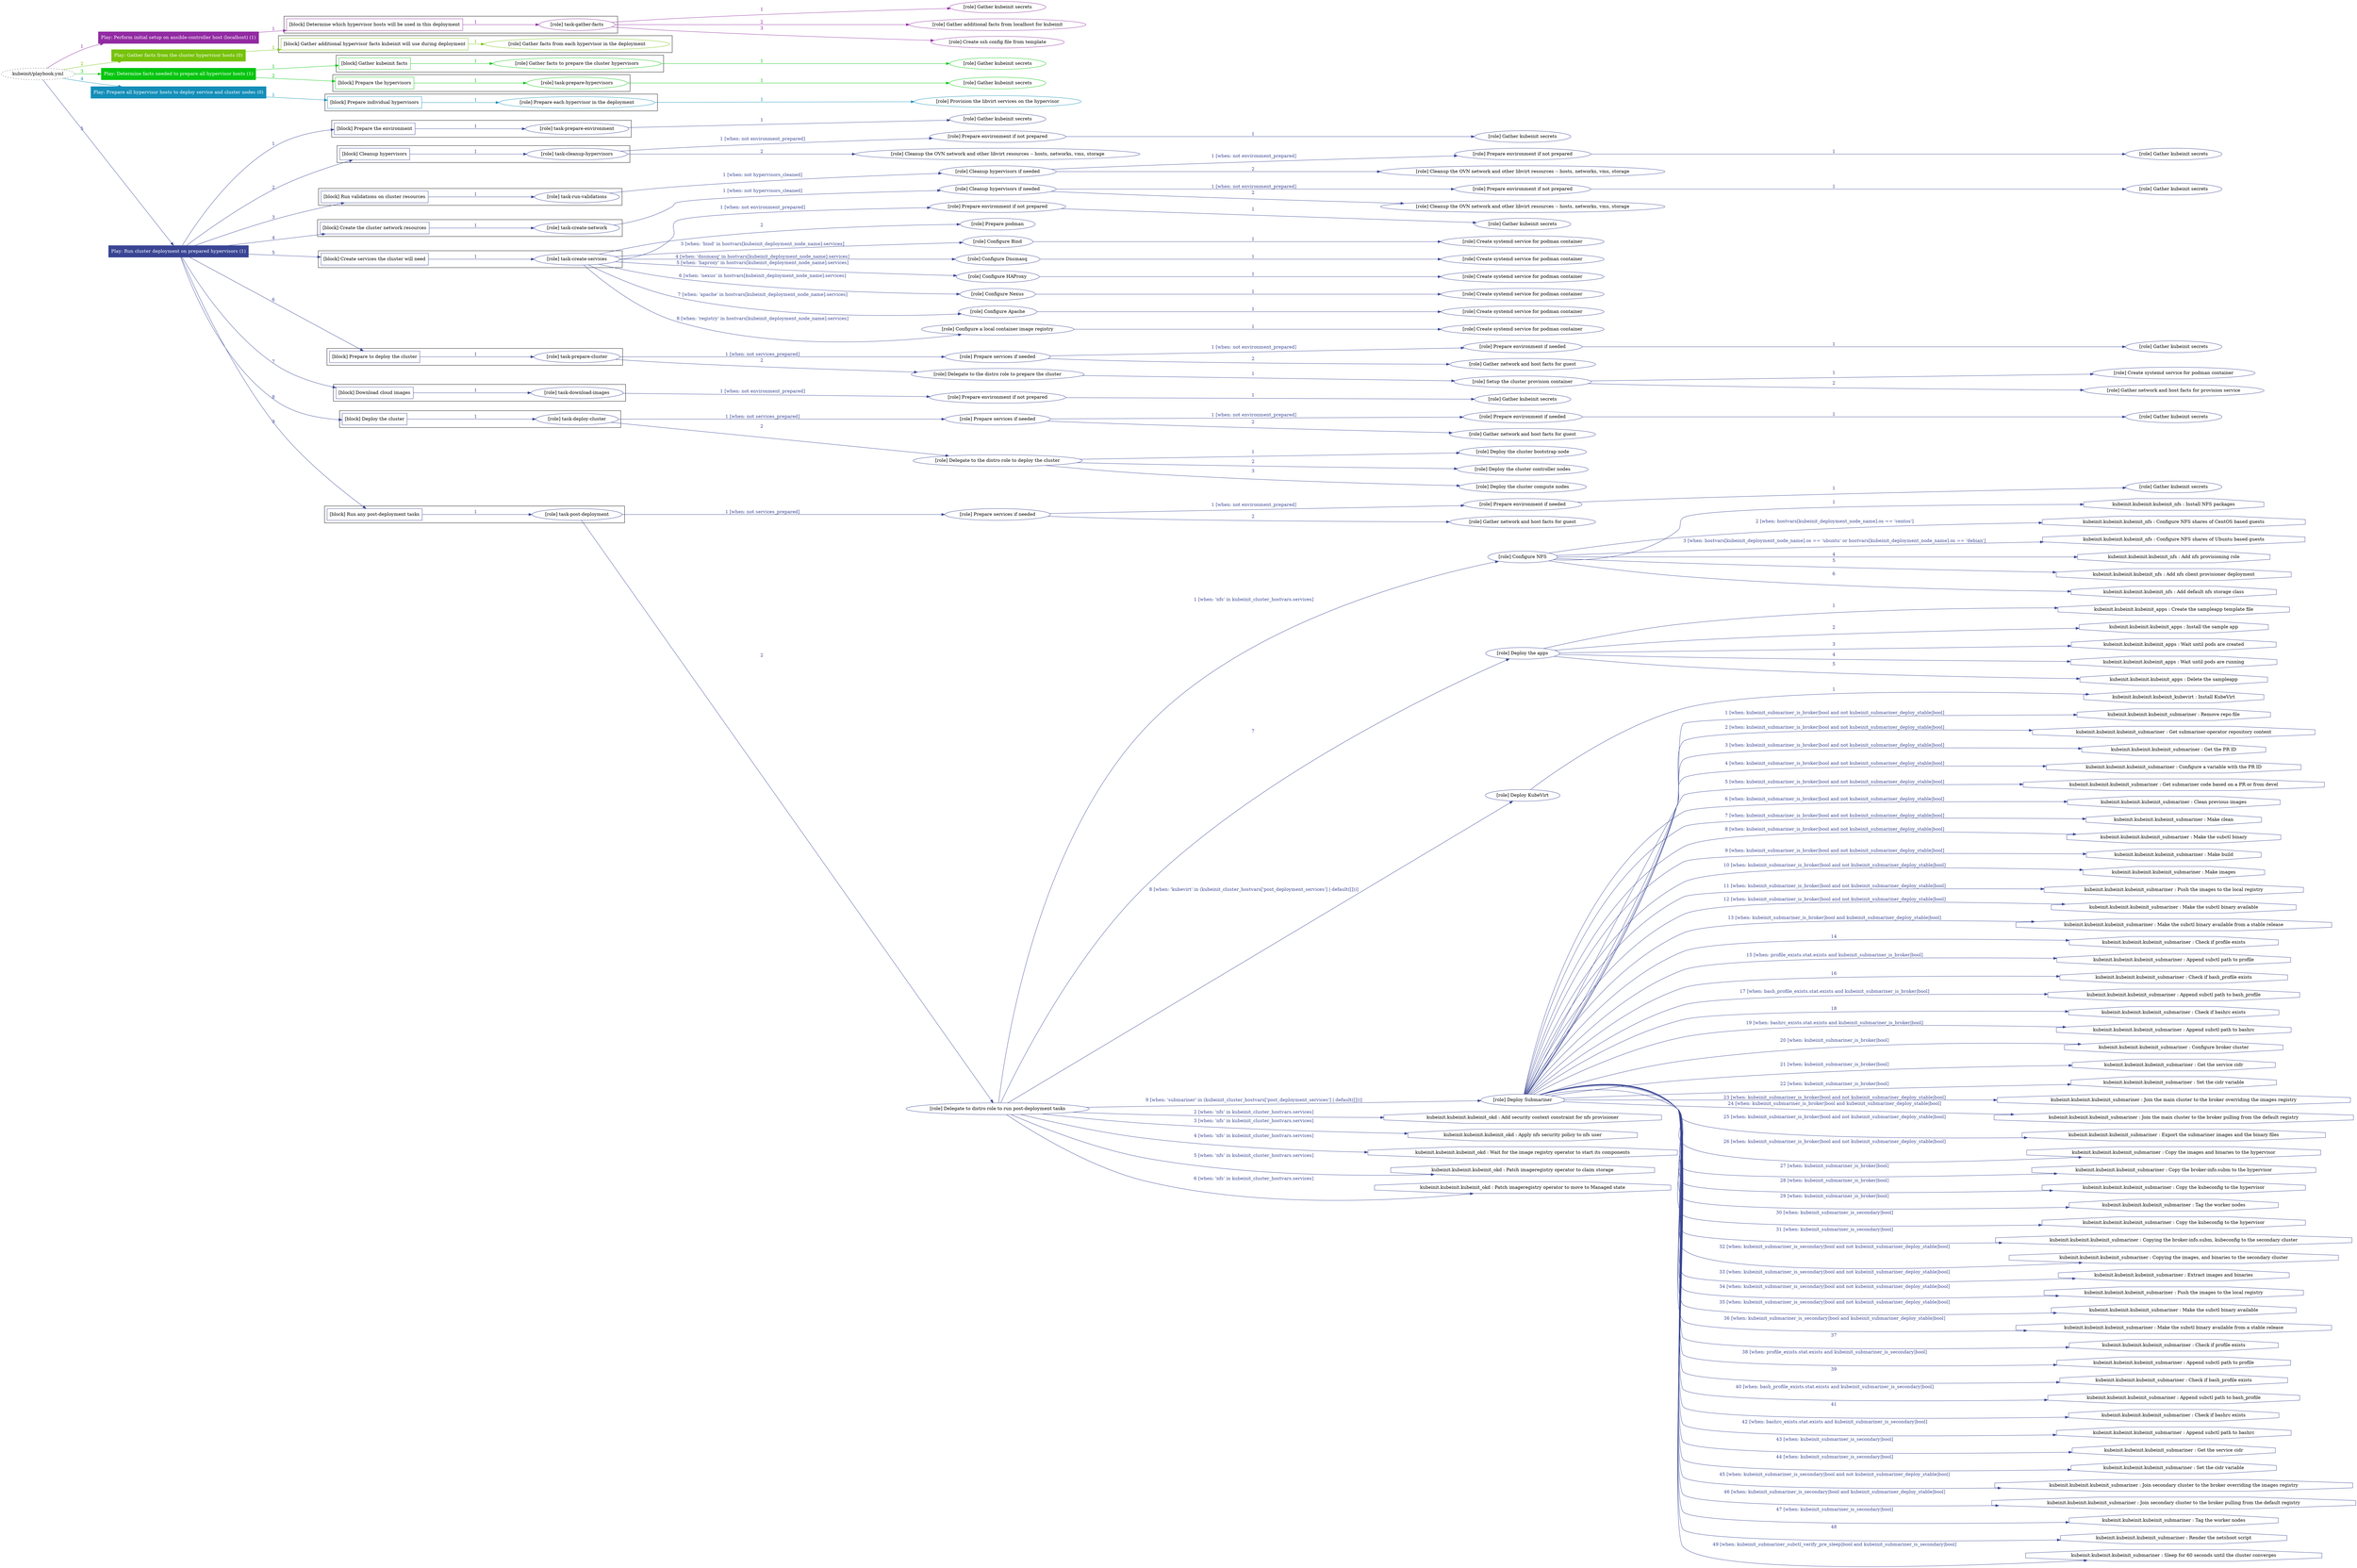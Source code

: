 digraph {
	graph [concentrate=true ordering=in rankdir=LR ratio=fill]
	edge [esep=5 sep=10]
	"kubeinit/playbook.yml" [URL="/home/runner/work/kubeinit/kubeinit/kubeinit/playbook.yml" id=playbook_53b66e0b style=dotted]
	play_99a6ffba [label="Play: Perform initial setup on ansible-controller host (localhost) (1)" URL="/home/runner/work/kubeinit/kubeinit/kubeinit/playbook.yml" color="#912aa2" fontcolor="#ffffff" id=play_99a6ffba shape=box style=filled tooltip=localhost]
	"kubeinit/playbook.yml" -> play_99a6ffba [label="1 " color="#912aa2" fontcolor="#912aa2" id=edge_3bbda83d labeltooltip="1 " tooltip="1 "]
	subgraph "Gather kubeinit secrets" {
		role_a5e9176c [label="[role] Gather kubeinit secrets" URL="/home/runner/.ansible/collections/ansible_collections/kubeinit/kubeinit/roles/kubeinit_prepare/tasks/build_hypervisors_group.yml" color="#912aa2" id=role_a5e9176c tooltip="Gather kubeinit secrets"]
	}
	subgraph "Gather additional facts from localhost for kubeinit" {
		role_568c4e67 [label="[role] Gather additional facts from localhost for kubeinit" URL="/home/runner/.ansible/collections/ansible_collections/kubeinit/kubeinit/roles/kubeinit_prepare/tasks/build_hypervisors_group.yml" color="#912aa2" id=role_568c4e67 tooltip="Gather additional facts from localhost for kubeinit"]
	}
	subgraph "Create ssh config file from template" {
		role_01afcd47 [label="[role] Create ssh config file from template" URL="/home/runner/.ansible/collections/ansible_collections/kubeinit/kubeinit/roles/kubeinit_prepare/tasks/build_hypervisors_group.yml" color="#912aa2" id=role_01afcd47 tooltip="Create ssh config file from template"]
	}
	subgraph "task-gather-facts" {
		role_424c1ce0 [label="[role] task-gather-facts" URL="/home/runner/work/kubeinit/kubeinit/kubeinit/playbook.yml" color="#912aa2" id=role_424c1ce0 tooltip="task-gather-facts"]
		role_424c1ce0 -> role_a5e9176c [label="1 " color="#912aa2" fontcolor="#912aa2" id=edge_8d78c7de labeltooltip="1 " tooltip="1 "]
		role_424c1ce0 -> role_568c4e67 [label="2 " color="#912aa2" fontcolor="#912aa2" id=edge_bbd99257 labeltooltip="2 " tooltip="2 "]
		role_424c1ce0 -> role_01afcd47 [label="3 " color="#912aa2" fontcolor="#912aa2" id=edge_7171ed93 labeltooltip="3 " tooltip="3 "]
	}
	subgraph "Play: Perform initial setup on ansible-controller host (localhost) (1)" {
		play_99a6ffba -> block_4b3c14b3 [label=1 color="#912aa2" fontcolor="#912aa2" id=edge_fccb99f3 labeltooltip=1 tooltip=1]
		subgraph cluster_block_4b3c14b3 {
			block_4b3c14b3 [label="[block] Determine which hypervisor hosts will be used in this deployment" URL="/home/runner/work/kubeinit/kubeinit/kubeinit/playbook.yml" color="#912aa2" id=block_4b3c14b3 labeltooltip="Determine which hypervisor hosts will be used in this deployment" shape=box tooltip="Determine which hypervisor hosts will be used in this deployment"]
			block_4b3c14b3 -> role_424c1ce0 [label="1 " color="#912aa2" fontcolor="#912aa2" id=edge_b142a854 labeltooltip="1 " tooltip="1 "]
		}
	}
	play_b4609781 [label="Play: Gather facts from the cluster hypervisor hosts (0)" URL="/home/runner/work/kubeinit/kubeinit/kubeinit/playbook.yml" color="#76c20a" fontcolor="#ffffff" id=play_b4609781 shape=box style=filled tooltip="Play: Gather facts from the cluster hypervisor hosts (0)"]
	"kubeinit/playbook.yml" -> play_b4609781 [label="2 " color="#76c20a" fontcolor="#76c20a" id=edge_6440f499 labeltooltip="2 " tooltip="2 "]
	subgraph "Gather facts from each hypervisor in the deployment" {
		role_bb1a9a6a [label="[role] Gather facts from each hypervisor in the deployment" URL="/home/runner/work/kubeinit/kubeinit/kubeinit/playbook.yml" color="#76c20a" id=role_bb1a9a6a tooltip="Gather facts from each hypervisor in the deployment"]
	}
	subgraph "Play: Gather facts from the cluster hypervisor hosts (0)" {
		play_b4609781 -> block_c423728f [label=1 color="#76c20a" fontcolor="#76c20a" id=edge_64593370 labeltooltip=1 tooltip=1]
		subgraph cluster_block_c423728f {
			block_c423728f [label="[block] Gather additional hypervisor facts kubeinit will use during deployment" URL="/home/runner/work/kubeinit/kubeinit/kubeinit/playbook.yml" color="#76c20a" id=block_c423728f labeltooltip="Gather additional hypervisor facts kubeinit will use during deployment" shape=box tooltip="Gather additional hypervisor facts kubeinit will use during deployment"]
			block_c423728f -> role_bb1a9a6a [label="1 " color="#76c20a" fontcolor="#76c20a" id=edge_a2ac5630 labeltooltip="1 " tooltip="1 "]
		}
	}
	play_3db44de1 [label="Play: Determine facts needed to prepare all hypervisor hosts (1)" URL="/home/runner/work/kubeinit/kubeinit/kubeinit/playbook.yml" color="#07c510" fontcolor="#ffffff" id=play_3db44de1 shape=box style=filled tooltip=localhost]
	"kubeinit/playbook.yml" -> play_3db44de1 [label="3 " color="#07c510" fontcolor="#07c510" id=edge_256ea7d9 labeltooltip="3 " tooltip="3 "]
	subgraph "Gather kubeinit secrets" {
		role_abf3916e [label="[role] Gather kubeinit secrets" URL="/home/runner/.ansible/collections/ansible_collections/kubeinit/kubeinit/roles/kubeinit_prepare/tasks/gather_kubeinit_facts.yml" color="#07c510" id=role_abf3916e tooltip="Gather kubeinit secrets"]
	}
	subgraph "Gather facts to prepare the cluster hypervisors" {
		role_30e35a7b [label="[role] Gather facts to prepare the cluster hypervisors" URL="/home/runner/work/kubeinit/kubeinit/kubeinit/playbook.yml" color="#07c510" id=role_30e35a7b tooltip="Gather facts to prepare the cluster hypervisors"]
		role_30e35a7b -> role_abf3916e [label="1 " color="#07c510" fontcolor="#07c510" id=edge_46ccdd52 labeltooltip="1 " tooltip="1 "]
	}
	subgraph "Gather kubeinit secrets" {
		role_39cbefda [label="[role] Gather kubeinit secrets" URL="/home/runner/.ansible/collections/ansible_collections/kubeinit/kubeinit/roles/kubeinit_prepare/tasks/gather_kubeinit_facts.yml" color="#07c510" id=role_39cbefda tooltip="Gather kubeinit secrets"]
	}
	subgraph "task-prepare-hypervisors" {
		role_a7d5eaeb [label="[role] task-prepare-hypervisors" URL="/home/runner/work/kubeinit/kubeinit/kubeinit/playbook.yml" color="#07c510" id=role_a7d5eaeb tooltip="task-prepare-hypervisors"]
		role_a7d5eaeb -> role_39cbefda [label="1 " color="#07c510" fontcolor="#07c510" id=edge_7bf6cc2a labeltooltip="1 " tooltip="1 "]
	}
	subgraph "Play: Determine facts needed to prepare all hypervisor hosts (1)" {
		play_3db44de1 -> block_27dc8510 [label=1 color="#07c510" fontcolor="#07c510" id=edge_090b9596 labeltooltip=1 tooltip=1]
		subgraph cluster_block_27dc8510 {
			block_27dc8510 [label="[block] Gather kubeinit facts" URL="/home/runner/work/kubeinit/kubeinit/kubeinit/playbook.yml" color="#07c510" id=block_27dc8510 labeltooltip="Gather kubeinit facts" shape=box tooltip="Gather kubeinit facts"]
			block_27dc8510 -> role_30e35a7b [label="1 " color="#07c510" fontcolor="#07c510" id=edge_b07697e0 labeltooltip="1 " tooltip="1 "]
		}
		play_3db44de1 -> block_88df09a3 [label=2 color="#07c510" fontcolor="#07c510" id=edge_47034f73 labeltooltip=2 tooltip=2]
		subgraph cluster_block_88df09a3 {
			block_88df09a3 [label="[block] Prepare the hypervisors" URL="/home/runner/work/kubeinit/kubeinit/kubeinit/playbook.yml" color="#07c510" id=block_88df09a3 labeltooltip="Prepare the hypervisors" shape=box tooltip="Prepare the hypervisors"]
			block_88df09a3 -> role_a7d5eaeb [label="1 " color="#07c510" fontcolor="#07c510" id=edge_46b25ba5 labeltooltip="1 " tooltip="1 "]
		}
	}
	play_fd95cc1d [label="Play: Prepare all hypervisor hosts to deploy service and cluster nodes (0)" URL="/home/runner/work/kubeinit/kubeinit/kubeinit/playbook.yml" color="#138eb9" fontcolor="#ffffff" id=play_fd95cc1d shape=box style=filled tooltip="Play: Prepare all hypervisor hosts to deploy service and cluster nodes (0)"]
	"kubeinit/playbook.yml" -> play_fd95cc1d [label="4 " color="#138eb9" fontcolor="#138eb9" id=edge_ccf6332c labeltooltip="4 " tooltip="4 "]
	subgraph "Provision the libvirt services on the hypervisor" {
		role_48951810 [label="[role] Provision the libvirt services on the hypervisor" URL="/home/runner/.ansible/collections/ansible_collections/kubeinit/kubeinit/roles/kubeinit_prepare/tasks/prepare_hypervisor.yml" color="#138eb9" id=role_48951810 tooltip="Provision the libvirt services on the hypervisor"]
	}
	subgraph "Prepare each hypervisor in the deployment" {
		role_12edf4d6 [label="[role] Prepare each hypervisor in the deployment" URL="/home/runner/work/kubeinit/kubeinit/kubeinit/playbook.yml" color="#138eb9" id=role_12edf4d6 tooltip="Prepare each hypervisor in the deployment"]
		role_12edf4d6 -> role_48951810 [label="1 " color="#138eb9" fontcolor="#138eb9" id=edge_83dd3b69 labeltooltip="1 " tooltip="1 "]
	}
	subgraph "Play: Prepare all hypervisor hosts to deploy service and cluster nodes (0)" {
		play_fd95cc1d -> block_411cb7a7 [label=1 color="#138eb9" fontcolor="#138eb9" id=edge_9335612b labeltooltip=1 tooltip=1]
		subgraph cluster_block_411cb7a7 {
			block_411cb7a7 [label="[block] Prepare individual hypervisors" URL="/home/runner/work/kubeinit/kubeinit/kubeinit/playbook.yml" color="#138eb9" id=block_411cb7a7 labeltooltip="Prepare individual hypervisors" shape=box tooltip="Prepare individual hypervisors"]
			block_411cb7a7 -> role_12edf4d6 [label="1 " color="#138eb9" fontcolor="#138eb9" id=edge_ad3b8fa7 labeltooltip="1 " tooltip="1 "]
		}
	}
	play_d476dc4f [label="Play: Run cluster deployment on prepared hypervisors (1)" URL="/home/runner/work/kubeinit/kubeinit/kubeinit/playbook.yml" color="#394593" fontcolor="#ffffff" id=play_d476dc4f shape=box style=filled tooltip=localhost]
	"kubeinit/playbook.yml" -> play_d476dc4f [label="5 " color="#394593" fontcolor="#394593" id=edge_0084ac31 labeltooltip="5 " tooltip="5 "]
	subgraph "Gather kubeinit secrets" {
		role_345d7034 [label="[role] Gather kubeinit secrets" URL="/home/runner/.ansible/collections/ansible_collections/kubeinit/kubeinit/roles/kubeinit_prepare/tasks/gather_kubeinit_facts.yml" color="#394593" id=role_345d7034 tooltip="Gather kubeinit secrets"]
	}
	subgraph "task-prepare-environment" {
		role_4583701f [label="[role] task-prepare-environment" URL="/home/runner/work/kubeinit/kubeinit/kubeinit/playbook.yml" color="#394593" id=role_4583701f tooltip="task-prepare-environment"]
		role_4583701f -> role_345d7034 [label="1 " color="#394593" fontcolor="#394593" id=edge_cbbda878 labeltooltip="1 " tooltip="1 "]
	}
	subgraph "Gather kubeinit secrets" {
		role_2ec9b2a7 [label="[role] Gather kubeinit secrets" URL="/home/runner/.ansible/collections/ansible_collections/kubeinit/kubeinit/roles/kubeinit_prepare/tasks/gather_kubeinit_facts.yml" color="#394593" id=role_2ec9b2a7 tooltip="Gather kubeinit secrets"]
	}
	subgraph "Prepare environment if not prepared" {
		role_44eb0127 [label="[role] Prepare environment if not prepared" URL="/home/runner/.ansible/collections/ansible_collections/kubeinit/kubeinit/roles/kubeinit_prepare/tasks/cleanup_hypervisors.yml" color="#394593" id=role_44eb0127 tooltip="Prepare environment if not prepared"]
		role_44eb0127 -> role_2ec9b2a7 [label="1 " color="#394593" fontcolor="#394593" id=edge_70d664e3 labeltooltip="1 " tooltip="1 "]
	}
	subgraph "Cleanup the OVN network and other libvirt resources -- hosts, networks, vms, storage" {
		role_cb3c3dbc [label="[role] Cleanup the OVN network and other libvirt resources -- hosts, networks, vms, storage" URL="/home/runner/.ansible/collections/ansible_collections/kubeinit/kubeinit/roles/kubeinit_prepare/tasks/cleanup_hypervisors.yml" color="#394593" id=role_cb3c3dbc tooltip="Cleanup the OVN network and other libvirt resources -- hosts, networks, vms, storage"]
	}
	subgraph "task-cleanup-hypervisors" {
		role_6080d00e [label="[role] task-cleanup-hypervisors" URL="/home/runner/work/kubeinit/kubeinit/kubeinit/playbook.yml" color="#394593" id=role_6080d00e tooltip="task-cleanup-hypervisors"]
		role_6080d00e -> role_44eb0127 [label="1 [when: not environment_prepared]" color="#394593" fontcolor="#394593" id=edge_5d76d528 labeltooltip="1 [when: not environment_prepared]" tooltip="1 [when: not environment_prepared]"]
		role_6080d00e -> role_cb3c3dbc [label="2 " color="#394593" fontcolor="#394593" id=edge_65145ff0 labeltooltip="2 " tooltip="2 "]
	}
	subgraph "Gather kubeinit secrets" {
		role_70c6f490 [label="[role] Gather kubeinit secrets" URL="/home/runner/.ansible/collections/ansible_collections/kubeinit/kubeinit/roles/kubeinit_prepare/tasks/gather_kubeinit_facts.yml" color="#394593" id=role_70c6f490 tooltip="Gather kubeinit secrets"]
	}
	subgraph "Prepare environment if not prepared" {
		role_60c0b787 [label="[role] Prepare environment if not prepared" URL="/home/runner/.ansible/collections/ansible_collections/kubeinit/kubeinit/roles/kubeinit_prepare/tasks/cleanup_hypervisors.yml" color="#394593" id=role_60c0b787 tooltip="Prepare environment if not prepared"]
		role_60c0b787 -> role_70c6f490 [label="1 " color="#394593" fontcolor="#394593" id=edge_e294ff71 labeltooltip="1 " tooltip="1 "]
	}
	subgraph "Cleanup the OVN network and other libvirt resources -- hosts, networks, vms, storage" {
		role_8907609b [label="[role] Cleanup the OVN network and other libvirt resources -- hosts, networks, vms, storage" URL="/home/runner/.ansible/collections/ansible_collections/kubeinit/kubeinit/roles/kubeinit_prepare/tasks/cleanup_hypervisors.yml" color="#394593" id=role_8907609b tooltip="Cleanup the OVN network and other libvirt resources -- hosts, networks, vms, storage"]
	}
	subgraph "Cleanup hypervisors if needed" {
		role_ade58d85 [label="[role] Cleanup hypervisors if needed" URL="/home/runner/.ansible/collections/ansible_collections/kubeinit/kubeinit/roles/kubeinit_validations/tasks/main.yml" color="#394593" id=role_ade58d85 tooltip="Cleanup hypervisors if needed"]
		role_ade58d85 -> role_60c0b787 [label="1 [when: not environment_prepared]" color="#394593" fontcolor="#394593" id=edge_00bd485b labeltooltip="1 [when: not environment_prepared]" tooltip="1 [when: not environment_prepared]"]
		role_ade58d85 -> role_8907609b [label="2 " color="#394593" fontcolor="#394593" id=edge_4ae5bd41 labeltooltip="2 " tooltip="2 "]
	}
	subgraph "task-run-validations" {
		role_0c235725 [label="[role] task-run-validations" URL="/home/runner/work/kubeinit/kubeinit/kubeinit/playbook.yml" color="#394593" id=role_0c235725 tooltip="task-run-validations"]
		role_0c235725 -> role_ade58d85 [label="1 [when: not hypervisors_cleaned]" color="#394593" fontcolor="#394593" id=edge_396930af labeltooltip="1 [when: not hypervisors_cleaned]" tooltip="1 [when: not hypervisors_cleaned]"]
	}
	subgraph "Gather kubeinit secrets" {
		role_1331aa48 [label="[role] Gather kubeinit secrets" URL="/home/runner/.ansible/collections/ansible_collections/kubeinit/kubeinit/roles/kubeinit_prepare/tasks/gather_kubeinit_facts.yml" color="#394593" id=role_1331aa48 tooltip="Gather kubeinit secrets"]
	}
	subgraph "Prepare environment if not prepared" {
		role_5f2242b6 [label="[role] Prepare environment if not prepared" URL="/home/runner/.ansible/collections/ansible_collections/kubeinit/kubeinit/roles/kubeinit_prepare/tasks/cleanup_hypervisors.yml" color="#394593" id=role_5f2242b6 tooltip="Prepare environment if not prepared"]
		role_5f2242b6 -> role_1331aa48 [label="1 " color="#394593" fontcolor="#394593" id=edge_807dfd1f labeltooltip="1 " tooltip="1 "]
	}
	subgraph "Cleanup the OVN network and other libvirt resources -- hosts, networks, vms, storage" {
		role_d82ce240 [label="[role] Cleanup the OVN network and other libvirt resources -- hosts, networks, vms, storage" URL="/home/runner/.ansible/collections/ansible_collections/kubeinit/kubeinit/roles/kubeinit_prepare/tasks/cleanup_hypervisors.yml" color="#394593" id=role_d82ce240 tooltip="Cleanup the OVN network and other libvirt resources -- hosts, networks, vms, storage"]
	}
	subgraph "Cleanup hypervisors if needed" {
		role_8f7a6dd4 [label="[role] Cleanup hypervisors if needed" URL="/home/runner/.ansible/collections/ansible_collections/kubeinit/kubeinit/roles/kubeinit_libvirt/tasks/create_network.yml" color="#394593" id=role_8f7a6dd4 tooltip="Cleanup hypervisors if needed"]
		role_8f7a6dd4 -> role_5f2242b6 [label="1 [when: not environment_prepared]" color="#394593" fontcolor="#394593" id=edge_185a6f5d labeltooltip="1 [when: not environment_prepared]" tooltip="1 [when: not environment_prepared]"]
		role_8f7a6dd4 -> role_d82ce240 [label="2 " color="#394593" fontcolor="#394593" id=edge_0c380181 labeltooltip="2 " tooltip="2 "]
	}
	subgraph "task-create-network" {
		role_b36ac6fd [label="[role] task-create-network" URL="/home/runner/work/kubeinit/kubeinit/kubeinit/playbook.yml" color="#394593" id=role_b36ac6fd tooltip="task-create-network"]
		role_b36ac6fd -> role_8f7a6dd4 [label="1 [when: not hypervisors_cleaned]" color="#394593" fontcolor="#394593" id=edge_f6de503c labeltooltip="1 [when: not hypervisors_cleaned]" tooltip="1 [when: not hypervisors_cleaned]"]
	}
	subgraph "Gather kubeinit secrets" {
		role_755b2087 [label="[role] Gather kubeinit secrets" URL="/home/runner/.ansible/collections/ansible_collections/kubeinit/kubeinit/roles/kubeinit_prepare/tasks/gather_kubeinit_facts.yml" color="#394593" id=role_755b2087 tooltip="Gather kubeinit secrets"]
	}
	subgraph "Prepare environment if not prepared" {
		role_321410bc [label="[role] Prepare environment if not prepared" URL="/home/runner/.ansible/collections/ansible_collections/kubeinit/kubeinit/roles/kubeinit_services/tasks/main.yml" color="#394593" id=role_321410bc tooltip="Prepare environment if not prepared"]
		role_321410bc -> role_755b2087 [label="1 " color="#394593" fontcolor="#394593" id=edge_0ef45f14 labeltooltip="1 " tooltip="1 "]
	}
	subgraph "Prepare podman" {
		role_a8121ccb [label="[role] Prepare podman" URL="/home/runner/.ansible/collections/ansible_collections/kubeinit/kubeinit/roles/kubeinit_services/tasks/00_create_service_pod.yml" color="#394593" id=role_a8121ccb tooltip="Prepare podman"]
	}
	subgraph "Create systemd service for podman container" {
		role_1f05847b [label="[role] Create systemd service for podman container" URL="/home/runner/.ansible/collections/ansible_collections/kubeinit/kubeinit/roles/kubeinit_bind/tasks/main.yml" color="#394593" id=role_1f05847b tooltip="Create systemd service for podman container"]
	}
	subgraph "Configure Bind" {
		role_97150601 [label="[role] Configure Bind" URL="/home/runner/.ansible/collections/ansible_collections/kubeinit/kubeinit/roles/kubeinit_services/tasks/start_services_containers.yml" color="#394593" id=role_97150601 tooltip="Configure Bind"]
		role_97150601 -> role_1f05847b [label="1 " color="#394593" fontcolor="#394593" id=edge_375fe391 labeltooltip="1 " tooltip="1 "]
	}
	subgraph "Create systemd service for podman container" {
		role_919f7b7a [label="[role] Create systemd service for podman container" URL="/home/runner/.ansible/collections/ansible_collections/kubeinit/kubeinit/roles/kubeinit_dnsmasq/tasks/main.yml" color="#394593" id=role_919f7b7a tooltip="Create systemd service for podman container"]
	}
	subgraph "Configure Dnsmasq" {
		role_b650ad87 [label="[role] Configure Dnsmasq" URL="/home/runner/.ansible/collections/ansible_collections/kubeinit/kubeinit/roles/kubeinit_services/tasks/start_services_containers.yml" color="#394593" id=role_b650ad87 tooltip="Configure Dnsmasq"]
		role_b650ad87 -> role_919f7b7a [label="1 " color="#394593" fontcolor="#394593" id=edge_e94e2418 labeltooltip="1 " tooltip="1 "]
	}
	subgraph "Create systemd service for podman container" {
		role_469a82d1 [label="[role] Create systemd service for podman container" URL="/home/runner/.ansible/collections/ansible_collections/kubeinit/kubeinit/roles/kubeinit_haproxy/tasks/main.yml" color="#394593" id=role_469a82d1 tooltip="Create systemd service for podman container"]
	}
	subgraph "Configure HAProxy" {
		role_1ca0d47b [label="[role] Configure HAProxy" URL="/home/runner/.ansible/collections/ansible_collections/kubeinit/kubeinit/roles/kubeinit_services/tasks/start_services_containers.yml" color="#394593" id=role_1ca0d47b tooltip="Configure HAProxy"]
		role_1ca0d47b -> role_469a82d1 [label="1 " color="#394593" fontcolor="#394593" id=edge_91f7b157 labeltooltip="1 " tooltip="1 "]
	}
	subgraph "Create systemd service for podman container" {
		role_f59a11d3 [label="[role] Create systemd service for podman container" URL="/home/runner/.ansible/collections/ansible_collections/kubeinit/kubeinit/roles/kubeinit_nexus/tasks/main.yml" color="#394593" id=role_f59a11d3 tooltip="Create systemd service for podman container"]
	}
	subgraph "Configure Nexus" {
		role_6160cd71 [label="[role] Configure Nexus" URL="/home/runner/.ansible/collections/ansible_collections/kubeinit/kubeinit/roles/kubeinit_services/tasks/start_services_containers.yml" color="#394593" id=role_6160cd71 tooltip="Configure Nexus"]
		role_6160cd71 -> role_f59a11d3 [label="1 " color="#394593" fontcolor="#394593" id=edge_2d083c96 labeltooltip="1 " tooltip="1 "]
	}
	subgraph "Create systemd service for podman container" {
		role_15245b82 [label="[role] Create systemd service for podman container" URL="/home/runner/.ansible/collections/ansible_collections/kubeinit/kubeinit/roles/kubeinit_apache/tasks/main.yml" color="#394593" id=role_15245b82 tooltip="Create systemd service for podman container"]
	}
	subgraph "Configure Apache" {
		role_adb1d4d1 [label="[role] Configure Apache" URL="/home/runner/.ansible/collections/ansible_collections/kubeinit/kubeinit/roles/kubeinit_services/tasks/start_services_containers.yml" color="#394593" id=role_adb1d4d1 tooltip="Configure Apache"]
		role_adb1d4d1 -> role_15245b82 [label="1 " color="#394593" fontcolor="#394593" id=edge_c59d86a0 labeltooltip="1 " tooltip="1 "]
	}
	subgraph "Create systemd service for podman container" {
		role_db11b031 [label="[role] Create systemd service for podman container" URL="/home/runner/.ansible/collections/ansible_collections/kubeinit/kubeinit/roles/kubeinit_registry/tasks/main.yml" color="#394593" id=role_db11b031 tooltip="Create systemd service for podman container"]
	}
	subgraph "Configure a local container image registry" {
		role_4b269e86 [label="[role] Configure a local container image registry" URL="/home/runner/.ansible/collections/ansible_collections/kubeinit/kubeinit/roles/kubeinit_services/tasks/start_services_containers.yml" color="#394593" id=role_4b269e86 tooltip="Configure a local container image registry"]
		role_4b269e86 -> role_db11b031 [label="1 " color="#394593" fontcolor="#394593" id=edge_22116847 labeltooltip="1 " tooltip="1 "]
	}
	subgraph "task-create-services" {
		role_f6f03dde [label="[role] task-create-services" URL="/home/runner/work/kubeinit/kubeinit/kubeinit/playbook.yml" color="#394593" id=role_f6f03dde tooltip="task-create-services"]
		role_f6f03dde -> role_321410bc [label="1 [when: not environment_prepared]" color="#394593" fontcolor="#394593" id=edge_aa587992 labeltooltip="1 [when: not environment_prepared]" tooltip="1 [when: not environment_prepared]"]
		role_f6f03dde -> role_a8121ccb [label="2 " color="#394593" fontcolor="#394593" id=edge_1d5f212e labeltooltip="2 " tooltip="2 "]
		role_f6f03dde -> role_97150601 [label="3 [when: 'bind' in hostvars[kubeinit_deployment_node_name].services]" color="#394593" fontcolor="#394593" id=edge_cd794fd2 labeltooltip="3 [when: 'bind' in hostvars[kubeinit_deployment_node_name].services]" tooltip="3 [when: 'bind' in hostvars[kubeinit_deployment_node_name].services]"]
		role_f6f03dde -> role_b650ad87 [label="4 [when: 'dnsmasq' in hostvars[kubeinit_deployment_node_name].services]" color="#394593" fontcolor="#394593" id=edge_ca915ca0 labeltooltip="4 [when: 'dnsmasq' in hostvars[kubeinit_deployment_node_name].services]" tooltip="4 [when: 'dnsmasq' in hostvars[kubeinit_deployment_node_name].services]"]
		role_f6f03dde -> role_1ca0d47b [label="5 [when: 'haproxy' in hostvars[kubeinit_deployment_node_name].services]" color="#394593" fontcolor="#394593" id=edge_39d1c718 labeltooltip="5 [when: 'haproxy' in hostvars[kubeinit_deployment_node_name].services]" tooltip="5 [when: 'haproxy' in hostvars[kubeinit_deployment_node_name].services]"]
		role_f6f03dde -> role_6160cd71 [label="6 [when: 'nexus' in hostvars[kubeinit_deployment_node_name].services]" color="#394593" fontcolor="#394593" id=edge_5953302f labeltooltip="6 [when: 'nexus' in hostvars[kubeinit_deployment_node_name].services]" tooltip="6 [when: 'nexus' in hostvars[kubeinit_deployment_node_name].services]"]
		role_f6f03dde -> role_adb1d4d1 [label="7 [when: 'apache' in hostvars[kubeinit_deployment_node_name].services]" color="#394593" fontcolor="#394593" id=edge_9da1662e labeltooltip="7 [when: 'apache' in hostvars[kubeinit_deployment_node_name].services]" tooltip="7 [when: 'apache' in hostvars[kubeinit_deployment_node_name].services]"]
		role_f6f03dde -> role_4b269e86 [label="8 [when: 'registry' in hostvars[kubeinit_deployment_node_name].services]" color="#394593" fontcolor="#394593" id=edge_579d880b labeltooltip="8 [when: 'registry' in hostvars[kubeinit_deployment_node_name].services]" tooltip="8 [when: 'registry' in hostvars[kubeinit_deployment_node_name].services]"]
	}
	subgraph "Gather kubeinit secrets" {
		role_22350d7f [label="[role] Gather kubeinit secrets" URL="/home/runner/.ansible/collections/ansible_collections/kubeinit/kubeinit/roles/kubeinit_prepare/tasks/gather_kubeinit_facts.yml" color="#394593" id=role_22350d7f tooltip="Gather kubeinit secrets"]
	}
	subgraph "Prepare environment if needed" {
		role_de0b5dea [label="[role] Prepare environment if needed" URL="/home/runner/.ansible/collections/ansible_collections/kubeinit/kubeinit/roles/kubeinit_services/tasks/prepare_services.yml" color="#394593" id=role_de0b5dea tooltip="Prepare environment if needed"]
		role_de0b5dea -> role_22350d7f [label="1 " color="#394593" fontcolor="#394593" id=edge_eebcdc33 labeltooltip="1 " tooltip="1 "]
	}
	subgraph "Gather network and host facts for guest" {
		role_22af682e [label="[role] Gather network and host facts for guest" URL="/home/runner/.ansible/collections/ansible_collections/kubeinit/kubeinit/roles/kubeinit_services/tasks/prepare_services.yml" color="#394593" id=role_22af682e tooltip="Gather network and host facts for guest"]
	}
	subgraph "Prepare services if needed" {
		role_9578031c [label="[role] Prepare services if needed" URL="/home/runner/.ansible/collections/ansible_collections/kubeinit/kubeinit/roles/kubeinit_prepare/tasks/prepare_cluster.yml" color="#394593" id=role_9578031c tooltip="Prepare services if needed"]
		role_9578031c -> role_de0b5dea [label="1 [when: not environment_prepared]" color="#394593" fontcolor="#394593" id=edge_beb2576b labeltooltip="1 [when: not environment_prepared]" tooltip="1 [when: not environment_prepared]"]
		role_9578031c -> role_22af682e [label="2 " color="#394593" fontcolor="#394593" id=edge_5e290681 labeltooltip="2 " tooltip="2 "]
	}
	subgraph "Create systemd service for podman container" {
		role_ce8fc5a3 [label="[role] Create systemd service for podman container" URL="/home/runner/.ansible/collections/ansible_collections/kubeinit/kubeinit/roles/kubeinit_services/tasks/create_provision_container.yml" color="#394593" id=role_ce8fc5a3 tooltip="Create systemd service for podman container"]
	}
	subgraph "Gather network and host facts for provision service" {
		role_0fac0654 [label="[role] Gather network and host facts for provision service" URL="/home/runner/.ansible/collections/ansible_collections/kubeinit/kubeinit/roles/kubeinit_services/tasks/create_provision_container.yml" color="#394593" id=role_0fac0654 tooltip="Gather network and host facts for provision service"]
	}
	subgraph "Setup the cluster provision container" {
		role_d45b12a2 [label="[role] Setup the cluster provision container" URL="/home/runner/.ansible/collections/ansible_collections/kubeinit/kubeinit/roles/kubeinit_okd/tasks/prepare_cluster.yml" color="#394593" id=role_d45b12a2 tooltip="Setup the cluster provision container"]
		role_d45b12a2 -> role_ce8fc5a3 [label="1 " color="#394593" fontcolor="#394593" id=edge_ec81d7f5 labeltooltip="1 " tooltip="1 "]
		role_d45b12a2 -> role_0fac0654 [label="2 " color="#394593" fontcolor="#394593" id=edge_23cf3052 labeltooltip="2 " tooltip="2 "]
	}
	subgraph "Delegate to the distro role to prepare the cluster" {
		role_7ae98b59 [label="[role] Delegate to the distro role to prepare the cluster" URL="/home/runner/.ansible/collections/ansible_collections/kubeinit/kubeinit/roles/kubeinit_prepare/tasks/prepare_cluster.yml" color="#394593" id=role_7ae98b59 tooltip="Delegate to the distro role to prepare the cluster"]
		role_7ae98b59 -> role_d45b12a2 [label="1 " color="#394593" fontcolor="#394593" id=edge_98e398b7 labeltooltip="1 " tooltip="1 "]
	}
	subgraph "task-prepare-cluster" {
		role_8c1314cd [label="[role] task-prepare-cluster" URL="/home/runner/work/kubeinit/kubeinit/kubeinit/playbook.yml" color="#394593" id=role_8c1314cd tooltip="task-prepare-cluster"]
		role_8c1314cd -> role_9578031c [label="1 [when: not services_prepared]" color="#394593" fontcolor="#394593" id=edge_31d9c653 labeltooltip="1 [when: not services_prepared]" tooltip="1 [when: not services_prepared]"]
		role_8c1314cd -> role_7ae98b59 [label="2 " color="#394593" fontcolor="#394593" id=edge_58e2585f labeltooltip="2 " tooltip="2 "]
	}
	subgraph "Gather kubeinit secrets" {
		role_601500a2 [label="[role] Gather kubeinit secrets" URL="/home/runner/.ansible/collections/ansible_collections/kubeinit/kubeinit/roles/kubeinit_prepare/tasks/gather_kubeinit_facts.yml" color="#394593" id=role_601500a2 tooltip="Gather kubeinit secrets"]
	}
	subgraph "Prepare environment if not prepared" {
		role_5fd70a53 [label="[role] Prepare environment if not prepared" URL="/home/runner/.ansible/collections/ansible_collections/kubeinit/kubeinit/roles/kubeinit_libvirt/tasks/download_cloud_images.yml" color="#394593" id=role_5fd70a53 tooltip="Prepare environment if not prepared"]
		role_5fd70a53 -> role_601500a2 [label="1 " color="#394593" fontcolor="#394593" id=edge_cdeafe18 labeltooltip="1 " tooltip="1 "]
	}
	subgraph "task-download-images" {
		role_be2f168d [label="[role] task-download-images" URL="/home/runner/work/kubeinit/kubeinit/kubeinit/playbook.yml" color="#394593" id=role_be2f168d tooltip="task-download-images"]
		role_be2f168d -> role_5fd70a53 [label="1 [when: not environment_prepared]" color="#394593" fontcolor="#394593" id=edge_33cccf17 labeltooltip="1 [when: not environment_prepared]" tooltip="1 [when: not environment_prepared]"]
	}
	subgraph "Gather kubeinit secrets" {
		role_f8aeeee4 [label="[role] Gather kubeinit secrets" URL="/home/runner/.ansible/collections/ansible_collections/kubeinit/kubeinit/roles/kubeinit_prepare/tasks/gather_kubeinit_facts.yml" color="#394593" id=role_f8aeeee4 tooltip="Gather kubeinit secrets"]
	}
	subgraph "Prepare environment if needed" {
		role_08bcacc6 [label="[role] Prepare environment if needed" URL="/home/runner/.ansible/collections/ansible_collections/kubeinit/kubeinit/roles/kubeinit_services/tasks/prepare_services.yml" color="#394593" id=role_08bcacc6 tooltip="Prepare environment if needed"]
		role_08bcacc6 -> role_f8aeeee4 [label="1 " color="#394593" fontcolor="#394593" id=edge_92a4ac54 labeltooltip="1 " tooltip="1 "]
	}
	subgraph "Gather network and host facts for guest" {
		role_f3bcfb4f [label="[role] Gather network and host facts for guest" URL="/home/runner/.ansible/collections/ansible_collections/kubeinit/kubeinit/roles/kubeinit_services/tasks/prepare_services.yml" color="#394593" id=role_f3bcfb4f tooltip="Gather network and host facts for guest"]
	}
	subgraph "Prepare services if needed" {
		role_b6d78605 [label="[role] Prepare services if needed" URL="/home/runner/.ansible/collections/ansible_collections/kubeinit/kubeinit/roles/kubeinit_prepare/tasks/deploy_cluster.yml" color="#394593" id=role_b6d78605 tooltip="Prepare services if needed"]
		role_b6d78605 -> role_08bcacc6 [label="1 [when: not environment_prepared]" color="#394593" fontcolor="#394593" id=edge_9564a6fd labeltooltip="1 [when: not environment_prepared]" tooltip="1 [when: not environment_prepared]"]
		role_b6d78605 -> role_f3bcfb4f [label="2 " color="#394593" fontcolor="#394593" id=edge_d979537b labeltooltip="2 " tooltip="2 "]
	}
	subgraph "Deploy the cluster bootstrap node" {
		role_4029b5cf [label="[role] Deploy the cluster bootstrap node" URL="/home/runner/.ansible/collections/ansible_collections/kubeinit/kubeinit/roles/kubeinit_okd/tasks/main.yml" color="#394593" id=role_4029b5cf tooltip="Deploy the cluster bootstrap node"]
	}
	subgraph "Deploy the cluster controller nodes" {
		role_5ad4ea66 [label="[role] Deploy the cluster controller nodes" URL="/home/runner/.ansible/collections/ansible_collections/kubeinit/kubeinit/roles/kubeinit_okd/tasks/main.yml" color="#394593" id=role_5ad4ea66 tooltip="Deploy the cluster controller nodes"]
	}
	subgraph "Deploy the cluster compute nodes" {
		role_5423bad7 [label="[role] Deploy the cluster compute nodes" URL="/home/runner/.ansible/collections/ansible_collections/kubeinit/kubeinit/roles/kubeinit_okd/tasks/main.yml" color="#394593" id=role_5423bad7 tooltip="Deploy the cluster compute nodes"]
	}
	subgraph "Delegate to the distro role to deploy the cluster" {
		role_e9b66557 [label="[role] Delegate to the distro role to deploy the cluster" URL="/home/runner/.ansible/collections/ansible_collections/kubeinit/kubeinit/roles/kubeinit_prepare/tasks/deploy_cluster.yml" color="#394593" id=role_e9b66557 tooltip="Delegate to the distro role to deploy the cluster"]
		role_e9b66557 -> role_4029b5cf [label="1 " color="#394593" fontcolor="#394593" id=edge_1cb65edf labeltooltip="1 " tooltip="1 "]
		role_e9b66557 -> role_5ad4ea66 [label="2 " color="#394593" fontcolor="#394593" id=edge_0689be72 labeltooltip="2 " tooltip="2 "]
		role_e9b66557 -> role_5423bad7 [label="3 " color="#394593" fontcolor="#394593" id=edge_bda0cdee labeltooltip="3 " tooltip="3 "]
	}
	subgraph "task-deploy-cluster" {
		role_0e4d786e [label="[role] task-deploy-cluster" URL="/home/runner/work/kubeinit/kubeinit/kubeinit/playbook.yml" color="#394593" id=role_0e4d786e tooltip="task-deploy-cluster"]
		role_0e4d786e -> role_b6d78605 [label="1 [when: not services_prepared]" color="#394593" fontcolor="#394593" id=edge_0c7bcf79 labeltooltip="1 [when: not services_prepared]" tooltip="1 [when: not services_prepared]"]
		role_0e4d786e -> role_e9b66557 [label="2 " color="#394593" fontcolor="#394593" id=edge_d6d450fa labeltooltip="2 " tooltip="2 "]
	}
	subgraph "Gather kubeinit secrets" {
		role_d1085ce8 [label="[role] Gather kubeinit secrets" URL="/home/runner/.ansible/collections/ansible_collections/kubeinit/kubeinit/roles/kubeinit_prepare/tasks/gather_kubeinit_facts.yml" color="#394593" id=role_d1085ce8 tooltip="Gather kubeinit secrets"]
	}
	subgraph "Prepare environment if needed" {
		role_0e047fb0 [label="[role] Prepare environment if needed" URL="/home/runner/.ansible/collections/ansible_collections/kubeinit/kubeinit/roles/kubeinit_services/tasks/prepare_services.yml" color="#394593" id=role_0e047fb0 tooltip="Prepare environment if needed"]
		role_0e047fb0 -> role_d1085ce8 [label="1 " color="#394593" fontcolor="#394593" id=edge_8304e9fa labeltooltip="1 " tooltip="1 "]
	}
	subgraph "Gather network and host facts for guest" {
		role_de6c43b5 [label="[role] Gather network and host facts for guest" URL="/home/runner/.ansible/collections/ansible_collections/kubeinit/kubeinit/roles/kubeinit_services/tasks/prepare_services.yml" color="#394593" id=role_de6c43b5 tooltip="Gather network and host facts for guest"]
	}
	subgraph "Prepare services if needed" {
		role_a8e6794d [label="[role] Prepare services if needed" URL="/home/runner/.ansible/collections/ansible_collections/kubeinit/kubeinit/roles/kubeinit_prepare/tasks/post_deployment.yml" color="#394593" id=role_a8e6794d tooltip="Prepare services if needed"]
		role_a8e6794d -> role_0e047fb0 [label="1 [when: not environment_prepared]" color="#394593" fontcolor="#394593" id=edge_056f8381 labeltooltip="1 [when: not environment_prepared]" tooltip="1 [when: not environment_prepared]"]
		role_a8e6794d -> role_de6c43b5 [label="2 " color="#394593" fontcolor="#394593" id=edge_49b70caa labeltooltip="2 " tooltip="2 "]
	}
	subgraph "Configure NFS" {
		role_fb155a57 [label="[role] Configure NFS" URL="/home/runner/.ansible/collections/ansible_collections/kubeinit/kubeinit/roles/kubeinit_okd/tasks/post_deployment_tasks.yml" color="#394593" id=role_fb155a57 tooltip="Configure NFS"]
		task_ed08debb [label="kubeinit.kubeinit.kubeinit_nfs : Install NFS packages" URL="/home/runner/.ansible/collections/ansible_collections/kubeinit/kubeinit/roles/kubeinit_nfs/tasks/main.yml" color="#394593" id=task_ed08debb shape=octagon tooltip="kubeinit.kubeinit.kubeinit_nfs : Install NFS packages"]
		role_fb155a57 -> task_ed08debb [label="1 " color="#394593" fontcolor="#394593" id=edge_a18caf1a labeltooltip="1 " tooltip="1 "]
		task_07b6af01 [label="kubeinit.kubeinit.kubeinit_nfs : Configure NFS shares of CentOS based guests" URL="/home/runner/.ansible/collections/ansible_collections/kubeinit/kubeinit/roles/kubeinit_nfs/tasks/main.yml" color="#394593" id=task_07b6af01 shape=octagon tooltip="kubeinit.kubeinit.kubeinit_nfs : Configure NFS shares of CentOS based guests"]
		role_fb155a57 -> task_07b6af01 [label="2 [when: hostvars[kubeinit_deployment_node_name].os == 'centos']" color="#394593" fontcolor="#394593" id=edge_91fc9bf7 labeltooltip="2 [when: hostvars[kubeinit_deployment_node_name].os == 'centos']" tooltip="2 [when: hostvars[kubeinit_deployment_node_name].os == 'centos']"]
		task_31c8e6ab [label="kubeinit.kubeinit.kubeinit_nfs : Configure NFS shares of Ubuntu based guests" URL="/home/runner/.ansible/collections/ansible_collections/kubeinit/kubeinit/roles/kubeinit_nfs/tasks/main.yml" color="#394593" id=task_31c8e6ab shape=octagon tooltip="kubeinit.kubeinit.kubeinit_nfs : Configure NFS shares of Ubuntu based guests"]
		role_fb155a57 -> task_31c8e6ab [label="3 [when: hostvars[kubeinit_deployment_node_name].os == 'ubuntu' or hostvars[kubeinit_deployment_node_name].os == 'debian']" color="#394593" fontcolor="#394593" id=edge_89137fae labeltooltip="3 [when: hostvars[kubeinit_deployment_node_name].os == 'ubuntu' or hostvars[kubeinit_deployment_node_name].os == 'debian']" tooltip="3 [when: hostvars[kubeinit_deployment_node_name].os == 'ubuntu' or hostvars[kubeinit_deployment_node_name].os == 'debian']"]
		task_2a06d175 [label="kubeinit.kubeinit.kubeinit_nfs : Add nfs provisioning role" URL="/home/runner/.ansible/collections/ansible_collections/kubeinit/kubeinit/roles/kubeinit_nfs/tasks/main.yml" color="#394593" id=task_2a06d175 shape=octagon tooltip="kubeinit.kubeinit.kubeinit_nfs : Add nfs provisioning role"]
		role_fb155a57 -> task_2a06d175 [label="4 " color="#394593" fontcolor="#394593" id=edge_04bb9ea3 labeltooltip="4 " tooltip="4 "]
		task_8a92aaba [label="kubeinit.kubeinit.kubeinit_nfs : Add nfs client provisioner deployment" URL="/home/runner/.ansible/collections/ansible_collections/kubeinit/kubeinit/roles/kubeinit_nfs/tasks/main.yml" color="#394593" id=task_8a92aaba shape=octagon tooltip="kubeinit.kubeinit.kubeinit_nfs : Add nfs client provisioner deployment"]
		role_fb155a57 -> task_8a92aaba [label="5 " color="#394593" fontcolor="#394593" id=edge_068206ca labeltooltip="5 " tooltip="5 "]
		task_86ba6ba1 [label="kubeinit.kubeinit.kubeinit_nfs : Add default nfs storage class" URL="/home/runner/.ansible/collections/ansible_collections/kubeinit/kubeinit/roles/kubeinit_nfs/tasks/main.yml" color="#394593" id=task_86ba6ba1 shape=octagon tooltip="kubeinit.kubeinit.kubeinit_nfs : Add default nfs storage class"]
		role_fb155a57 -> task_86ba6ba1 [label="6 " color="#394593" fontcolor="#394593" id=edge_8e455cd9 labeltooltip="6 " tooltip="6 "]
	}
	subgraph "Deploy the apps" {
		role_bb306354 [label="[role] Deploy the apps" URL="/home/runner/.ansible/collections/ansible_collections/kubeinit/kubeinit/roles/kubeinit_okd/tasks/post_deployment_tasks.yml" color="#394593" id=role_bb306354 tooltip="Deploy the apps"]
		task_ef810ab0 [label="kubeinit.kubeinit.kubeinit_apps : Create the sampleapp template file" URL="/home/runner/.ansible/collections/ansible_collections/kubeinit/kubeinit/roles/kubeinit_apps/tasks/sampleapp.yml" color="#394593" id=task_ef810ab0 shape=octagon tooltip="kubeinit.kubeinit.kubeinit_apps : Create the sampleapp template file"]
		role_bb306354 -> task_ef810ab0 [label="1 " color="#394593" fontcolor="#394593" id=edge_dbec5bce labeltooltip="1 " tooltip="1 "]
		task_8c6b4c81 [label="kubeinit.kubeinit.kubeinit_apps : Install the sample app" URL="/home/runner/.ansible/collections/ansible_collections/kubeinit/kubeinit/roles/kubeinit_apps/tasks/sampleapp.yml" color="#394593" id=task_8c6b4c81 shape=octagon tooltip="kubeinit.kubeinit.kubeinit_apps : Install the sample app"]
		role_bb306354 -> task_8c6b4c81 [label="2 " color="#394593" fontcolor="#394593" id=edge_8efff79a labeltooltip="2 " tooltip="2 "]
		task_ee8549f4 [label="kubeinit.kubeinit.kubeinit_apps : Wait until pods are created" URL="/home/runner/.ansible/collections/ansible_collections/kubeinit/kubeinit/roles/kubeinit_apps/tasks/sampleapp.yml" color="#394593" id=task_ee8549f4 shape=octagon tooltip="kubeinit.kubeinit.kubeinit_apps : Wait until pods are created"]
		role_bb306354 -> task_ee8549f4 [label="3 " color="#394593" fontcolor="#394593" id=edge_4678b496 labeltooltip="3 " tooltip="3 "]
		task_1c0b1079 [label="kubeinit.kubeinit.kubeinit_apps : Wait until pods are running" URL="/home/runner/.ansible/collections/ansible_collections/kubeinit/kubeinit/roles/kubeinit_apps/tasks/sampleapp.yml" color="#394593" id=task_1c0b1079 shape=octagon tooltip="kubeinit.kubeinit.kubeinit_apps : Wait until pods are running"]
		role_bb306354 -> task_1c0b1079 [label="4 " color="#394593" fontcolor="#394593" id=edge_8d163363 labeltooltip="4 " tooltip="4 "]
		task_153b427d [label="kubeinit.kubeinit.kubeinit_apps : Delete the sampleapp" URL="/home/runner/.ansible/collections/ansible_collections/kubeinit/kubeinit/roles/kubeinit_apps/tasks/sampleapp.yml" color="#394593" id=task_153b427d shape=octagon tooltip="kubeinit.kubeinit.kubeinit_apps : Delete the sampleapp"]
		role_bb306354 -> task_153b427d [label="5 " color="#394593" fontcolor="#394593" id=edge_1a2f4b00 labeltooltip="5 " tooltip="5 "]
	}
	subgraph "Deploy KubeVirt" {
		role_47bebe33 [label="[role] Deploy KubeVirt" URL="/home/runner/.ansible/collections/ansible_collections/kubeinit/kubeinit/roles/kubeinit_okd/tasks/post_deployment_tasks.yml" color="#394593" id=role_47bebe33 tooltip="Deploy KubeVirt"]
		task_b67d0148 [label="kubeinit.kubeinit.kubeinit_kubevirt : Install KubeVirt" URL="/home/runner/.ansible/collections/ansible_collections/kubeinit/kubeinit/roles/kubeinit_kubevirt/tasks/main.yml" color="#394593" id=task_b67d0148 shape=octagon tooltip="kubeinit.kubeinit.kubeinit_kubevirt : Install KubeVirt"]
		role_47bebe33 -> task_b67d0148 [label="1 " color="#394593" fontcolor="#394593" id=edge_39854a2c labeltooltip="1 " tooltip="1 "]
	}
	subgraph "Deploy Submariner" {
		role_3967071c [label="[role] Deploy Submariner" URL="/home/runner/.ansible/collections/ansible_collections/kubeinit/kubeinit/roles/kubeinit_okd/tasks/post_deployment_tasks.yml" color="#394593" id=role_3967071c tooltip="Deploy Submariner"]
		task_97902e8c [label="kubeinit.kubeinit.kubeinit_submariner : Remove repo file" URL="/home/runner/.ansible/collections/ansible_collections/kubeinit/kubeinit/roles/kubeinit_submariner/tasks/00_broker_deployment.yml" color="#394593" id=task_97902e8c shape=octagon tooltip="kubeinit.kubeinit.kubeinit_submariner : Remove repo file"]
		role_3967071c -> task_97902e8c [label="1 [when: kubeinit_submariner_is_broker|bool and not kubeinit_submariner_deploy_stable|bool]" color="#394593" fontcolor="#394593" id=edge_a22ed9b5 labeltooltip="1 [when: kubeinit_submariner_is_broker|bool and not kubeinit_submariner_deploy_stable|bool]" tooltip="1 [when: kubeinit_submariner_is_broker|bool and not kubeinit_submariner_deploy_stable|bool]"]
		task_fd8966ce [label="kubeinit.kubeinit.kubeinit_submariner : Get submariner-operator repository content" URL="/home/runner/.ansible/collections/ansible_collections/kubeinit/kubeinit/roles/kubeinit_submariner/tasks/00_broker_deployment.yml" color="#394593" id=task_fd8966ce shape=octagon tooltip="kubeinit.kubeinit.kubeinit_submariner : Get submariner-operator repository content"]
		role_3967071c -> task_fd8966ce [label="2 [when: kubeinit_submariner_is_broker|bool and not kubeinit_submariner_deploy_stable|bool]" color="#394593" fontcolor="#394593" id=edge_79901fb8 labeltooltip="2 [when: kubeinit_submariner_is_broker|bool and not kubeinit_submariner_deploy_stable|bool]" tooltip="2 [when: kubeinit_submariner_is_broker|bool and not kubeinit_submariner_deploy_stable|bool]"]
		task_ad2a032f [label="kubeinit.kubeinit.kubeinit_submariner : Get the PR ID" URL="/home/runner/.ansible/collections/ansible_collections/kubeinit/kubeinit/roles/kubeinit_submariner/tasks/00_broker_deployment.yml" color="#394593" id=task_ad2a032f shape=octagon tooltip="kubeinit.kubeinit.kubeinit_submariner : Get the PR ID"]
		role_3967071c -> task_ad2a032f [label="3 [when: kubeinit_submariner_is_broker|bool and not kubeinit_submariner_deploy_stable|bool]" color="#394593" fontcolor="#394593" id=edge_8dfcb5c2 labeltooltip="3 [when: kubeinit_submariner_is_broker|bool and not kubeinit_submariner_deploy_stable|bool]" tooltip="3 [when: kubeinit_submariner_is_broker|bool and not kubeinit_submariner_deploy_stable|bool]"]
		task_1021c7e0 [label="kubeinit.kubeinit.kubeinit_submariner : Configure a variable with the PR ID" URL="/home/runner/.ansible/collections/ansible_collections/kubeinit/kubeinit/roles/kubeinit_submariner/tasks/00_broker_deployment.yml" color="#394593" id=task_1021c7e0 shape=octagon tooltip="kubeinit.kubeinit.kubeinit_submariner : Configure a variable with the PR ID"]
		role_3967071c -> task_1021c7e0 [label="4 [when: kubeinit_submariner_is_broker|bool and not kubeinit_submariner_deploy_stable|bool]" color="#394593" fontcolor="#394593" id=edge_7c5c04aa labeltooltip="4 [when: kubeinit_submariner_is_broker|bool and not kubeinit_submariner_deploy_stable|bool]" tooltip="4 [when: kubeinit_submariner_is_broker|bool and not kubeinit_submariner_deploy_stable|bool]"]
		task_78b75389 [label="kubeinit.kubeinit.kubeinit_submariner : Get submariner code based on a PR or from devel" URL="/home/runner/.ansible/collections/ansible_collections/kubeinit/kubeinit/roles/kubeinit_submariner/tasks/00_broker_deployment.yml" color="#394593" id=task_78b75389 shape=octagon tooltip="kubeinit.kubeinit.kubeinit_submariner : Get submariner code based on a PR or from devel"]
		role_3967071c -> task_78b75389 [label="5 [when: kubeinit_submariner_is_broker|bool and not kubeinit_submariner_deploy_stable|bool]" color="#394593" fontcolor="#394593" id=edge_3c7e3cef labeltooltip="5 [when: kubeinit_submariner_is_broker|bool and not kubeinit_submariner_deploy_stable|bool]" tooltip="5 [when: kubeinit_submariner_is_broker|bool and not kubeinit_submariner_deploy_stable|bool]"]
		task_818b1395 [label="kubeinit.kubeinit.kubeinit_submariner : Clean previous images" URL="/home/runner/.ansible/collections/ansible_collections/kubeinit/kubeinit/roles/kubeinit_submariner/tasks/00_broker_deployment.yml" color="#394593" id=task_818b1395 shape=octagon tooltip="kubeinit.kubeinit.kubeinit_submariner : Clean previous images"]
		role_3967071c -> task_818b1395 [label="6 [when: kubeinit_submariner_is_broker|bool and not kubeinit_submariner_deploy_stable|bool]" color="#394593" fontcolor="#394593" id=edge_eab95bf4 labeltooltip="6 [when: kubeinit_submariner_is_broker|bool and not kubeinit_submariner_deploy_stable|bool]" tooltip="6 [when: kubeinit_submariner_is_broker|bool and not kubeinit_submariner_deploy_stable|bool]"]
		task_4be1ca86 [label="kubeinit.kubeinit.kubeinit_submariner : Make clean" URL="/home/runner/.ansible/collections/ansible_collections/kubeinit/kubeinit/roles/kubeinit_submariner/tasks/00_broker_deployment.yml" color="#394593" id=task_4be1ca86 shape=octagon tooltip="kubeinit.kubeinit.kubeinit_submariner : Make clean"]
		role_3967071c -> task_4be1ca86 [label="7 [when: kubeinit_submariner_is_broker|bool and not kubeinit_submariner_deploy_stable|bool]" color="#394593" fontcolor="#394593" id=edge_5104ba9f labeltooltip="7 [when: kubeinit_submariner_is_broker|bool and not kubeinit_submariner_deploy_stable|bool]" tooltip="7 [when: kubeinit_submariner_is_broker|bool and not kubeinit_submariner_deploy_stable|bool]"]
		task_6380a55b [label="kubeinit.kubeinit.kubeinit_submariner : Make the subctl binary" URL="/home/runner/.ansible/collections/ansible_collections/kubeinit/kubeinit/roles/kubeinit_submariner/tasks/00_broker_deployment.yml" color="#394593" id=task_6380a55b shape=octagon tooltip="kubeinit.kubeinit.kubeinit_submariner : Make the subctl binary"]
		role_3967071c -> task_6380a55b [label="8 [when: kubeinit_submariner_is_broker|bool and not kubeinit_submariner_deploy_stable|bool]" color="#394593" fontcolor="#394593" id=edge_de0f8659 labeltooltip="8 [when: kubeinit_submariner_is_broker|bool and not kubeinit_submariner_deploy_stable|bool]" tooltip="8 [when: kubeinit_submariner_is_broker|bool and not kubeinit_submariner_deploy_stable|bool]"]
		task_8297d62b [label="kubeinit.kubeinit.kubeinit_submariner : Make build" URL="/home/runner/.ansible/collections/ansible_collections/kubeinit/kubeinit/roles/kubeinit_submariner/tasks/00_broker_deployment.yml" color="#394593" id=task_8297d62b shape=octagon tooltip="kubeinit.kubeinit.kubeinit_submariner : Make build"]
		role_3967071c -> task_8297d62b [label="9 [when: kubeinit_submariner_is_broker|bool and not kubeinit_submariner_deploy_stable|bool]" color="#394593" fontcolor="#394593" id=edge_52245c2b labeltooltip="9 [when: kubeinit_submariner_is_broker|bool and not kubeinit_submariner_deploy_stable|bool]" tooltip="9 [when: kubeinit_submariner_is_broker|bool and not kubeinit_submariner_deploy_stable|bool]"]
		task_61d28859 [label="kubeinit.kubeinit.kubeinit_submariner : Make images" URL="/home/runner/.ansible/collections/ansible_collections/kubeinit/kubeinit/roles/kubeinit_submariner/tasks/00_broker_deployment.yml" color="#394593" id=task_61d28859 shape=octagon tooltip="kubeinit.kubeinit.kubeinit_submariner : Make images"]
		role_3967071c -> task_61d28859 [label="10 [when: kubeinit_submariner_is_broker|bool and not kubeinit_submariner_deploy_stable|bool]" color="#394593" fontcolor="#394593" id=edge_f26197f6 labeltooltip="10 [when: kubeinit_submariner_is_broker|bool and not kubeinit_submariner_deploy_stable|bool]" tooltip="10 [when: kubeinit_submariner_is_broker|bool and not kubeinit_submariner_deploy_stable|bool]"]
		task_caeed005 [label="kubeinit.kubeinit.kubeinit_submariner : Push the images to the local registry" URL="/home/runner/.ansible/collections/ansible_collections/kubeinit/kubeinit/roles/kubeinit_submariner/tasks/00_broker_deployment.yml" color="#394593" id=task_caeed005 shape=octagon tooltip="kubeinit.kubeinit.kubeinit_submariner : Push the images to the local registry"]
		role_3967071c -> task_caeed005 [label="11 [when: kubeinit_submariner_is_broker|bool and not kubeinit_submariner_deploy_stable|bool]" color="#394593" fontcolor="#394593" id=edge_d8a0e8f2 labeltooltip="11 [when: kubeinit_submariner_is_broker|bool and not kubeinit_submariner_deploy_stable|bool]" tooltip="11 [when: kubeinit_submariner_is_broker|bool and not kubeinit_submariner_deploy_stable|bool]"]
		task_b3c7c3c7 [label="kubeinit.kubeinit.kubeinit_submariner : Make the subctl binary available" URL="/home/runner/.ansible/collections/ansible_collections/kubeinit/kubeinit/roles/kubeinit_submariner/tasks/00_broker_deployment.yml" color="#394593" id=task_b3c7c3c7 shape=octagon tooltip="kubeinit.kubeinit.kubeinit_submariner : Make the subctl binary available"]
		role_3967071c -> task_b3c7c3c7 [label="12 [when: kubeinit_submariner_is_broker|bool and not kubeinit_submariner_deploy_stable|bool]" color="#394593" fontcolor="#394593" id=edge_8af877f2 labeltooltip="12 [when: kubeinit_submariner_is_broker|bool and not kubeinit_submariner_deploy_stable|bool]" tooltip="12 [when: kubeinit_submariner_is_broker|bool and not kubeinit_submariner_deploy_stable|bool]"]
		task_591928f4 [label="kubeinit.kubeinit.kubeinit_submariner : Make the subctl binary available from a stable release" URL="/home/runner/.ansible/collections/ansible_collections/kubeinit/kubeinit/roles/kubeinit_submariner/tasks/00_broker_deployment.yml" color="#394593" id=task_591928f4 shape=octagon tooltip="kubeinit.kubeinit.kubeinit_submariner : Make the subctl binary available from a stable release"]
		role_3967071c -> task_591928f4 [label="13 [when: kubeinit_submariner_is_broker|bool and kubeinit_submariner_deploy_stable|bool]" color="#394593" fontcolor="#394593" id=edge_e7106ec3 labeltooltip="13 [when: kubeinit_submariner_is_broker|bool and kubeinit_submariner_deploy_stable|bool]" tooltip="13 [when: kubeinit_submariner_is_broker|bool and kubeinit_submariner_deploy_stable|bool]"]
		task_d507666b [label="kubeinit.kubeinit.kubeinit_submariner : Check if profile exists" URL="/home/runner/.ansible/collections/ansible_collections/kubeinit/kubeinit/roles/kubeinit_submariner/tasks/00_broker_deployment.yml" color="#394593" id=task_d507666b shape=octagon tooltip="kubeinit.kubeinit.kubeinit_submariner : Check if profile exists"]
		role_3967071c -> task_d507666b [label="14 " color="#394593" fontcolor="#394593" id=edge_c74ab71b labeltooltip="14 " tooltip="14 "]
		task_436634fa [label="kubeinit.kubeinit.kubeinit_submariner : Append subctl path to profile" URL="/home/runner/.ansible/collections/ansible_collections/kubeinit/kubeinit/roles/kubeinit_submariner/tasks/00_broker_deployment.yml" color="#394593" id=task_436634fa shape=octagon tooltip="kubeinit.kubeinit.kubeinit_submariner : Append subctl path to profile"]
		role_3967071c -> task_436634fa [label="15 [when: profile_exists.stat.exists and kubeinit_submariner_is_broker|bool]" color="#394593" fontcolor="#394593" id=edge_e18eb904 labeltooltip="15 [when: profile_exists.stat.exists and kubeinit_submariner_is_broker|bool]" tooltip="15 [when: profile_exists.stat.exists and kubeinit_submariner_is_broker|bool]"]
		task_8ae05bd6 [label="kubeinit.kubeinit.kubeinit_submariner : Check if bash_profile exists" URL="/home/runner/.ansible/collections/ansible_collections/kubeinit/kubeinit/roles/kubeinit_submariner/tasks/00_broker_deployment.yml" color="#394593" id=task_8ae05bd6 shape=octagon tooltip="kubeinit.kubeinit.kubeinit_submariner : Check if bash_profile exists"]
		role_3967071c -> task_8ae05bd6 [label="16 " color="#394593" fontcolor="#394593" id=edge_90ffcd9a labeltooltip="16 " tooltip="16 "]
		task_4c5121d6 [label="kubeinit.kubeinit.kubeinit_submariner : Append subctl path to bash_profile" URL="/home/runner/.ansible/collections/ansible_collections/kubeinit/kubeinit/roles/kubeinit_submariner/tasks/00_broker_deployment.yml" color="#394593" id=task_4c5121d6 shape=octagon tooltip="kubeinit.kubeinit.kubeinit_submariner : Append subctl path to bash_profile"]
		role_3967071c -> task_4c5121d6 [label="17 [when: bash_profile_exists.stat.exists and kubeinit_submariner_is_broker|bool]" color="#394593" fontcolor="#394593" id=edge_b7e7f956 labeltooltip="17 [when: bash_profile_exists.stat.exists and kubeinit_submariner_is_broker|bool]" tooltip="17 [when: bash_profile_exists.stat.exists and kubeinit_submariner_is_broker|bool]"]
		task_62ba215a [label="kubeinit.kubeinit.kubeinit_submariner : Check if bashrc exists" URL="/home/runner/.ansible/collections/ansible_collections/kubeinit/kubeinit/roles/kubeinit_submariner/tasks/00_broker_deployment.yml" color="#394593" id=task_62ba215a shape=octagon tooltip="kubeinit.kubeinit.kubeinit_submariner : Check if bashrc exists"]
		role_3967071c -> task_62ba215a [label="18 " color="#394593" fontcolor="#394593" id=edge_da83f73a labeltooltip="18 " tooltip="18 "]
		task_d508543e [label="kubeinit.kubeinit.kubeinit_submariner : Append subctl path to bashrc" URL="/home/runner/.ansible/collections/ansible_collections/kubeinit/kubeinit/roles/kubeinit_submariner/tasks/00_broker_deployment.yml" color="#394593" id=task_d508543e shape=octagon tooltip="kubeinit.kubeinit.kubeinit_submariner : Append subctl path to bashrc"]
		role_3967071c -> task_d508543e [label="19 [when: bashrc_exists.stat.exists and kubeinit_submariner_is_broker|bool]" color="#394593" fontcolor="#394593" id=edge_a45595cf labeltooltip="19 [when: bashrc_exists.stat.exists and kubeinit_submariner_is_broker|bool]" tooltip="19 [when: bashrc_exists.stat.exists and kubeinit_submariner_is_broker|bool]"]
		task_fc7a0384 [label="kubeinit.kubeinit.kubeinit_submariner : Configure broker cluster" URL="/home/runner/.ansible/collections/ansible_collections/kubeinit/kubeinit/roles/kubeinit_submariner/tasks/00_broker_deployment.yml" color="#394593" id=task_fc7a0384 shape=octagon tooltip="kubeinit.kubeinit.kubeinit_submariner : Configure broker cluster"]
		role_3967071c -> task_fc7a0384 [label="20 [when: kubeinit_submariner_is_broker|bool]" color="#394593" fontcolor="#394593" id=edge_4a0ce336 labeltooltip="20 [when: kubeinit_submariner_is_broker|bool]" tooltip="20 [when: kubeinit_submariner_is_broker|bool]"]
		task_ebfbe033 [label="kubeinit.kubeinit.kubeinit_submariner : Get the service cidr" URL="/home/runner/.ansible/collections/ansible_collections/kubeinit/kubeinit/roles/kubeinit_submariner/tasks/00_broker_deployment.yml" color="#394593" id=task_ebfbe033 shape=octagon tooltip="kubeinit.kubeinit.kubeinit_submariner : Get the service cidr"]
		role_3967071c -> task_ebfbe033 [label="21 [when: kubeinit_submariner_is_broker|bool]" color="#394593" fontcolor="#394593" id=edge_dd2fe3bf labeltooltip="21 [when: kubeinit_submariner_is_broker|bool]" tooltip="21 [when: kubeinit_submariner_is_broker|bool]"]
		task_5b1a2ca4 [label="kubeinit.kubeinit.kubeinit_submariner : Set the cidr variable" URL="/home/runner/.ansible/collections/ansible_collections/kubeinit/kubeinit/roles/kubeinit_submariner/tasks/00_broker_deployment.yml" color="#394593" id=task_5b1a2ca4 shape=octagon tooltip="kubeinit.kubeinit.kubeinit_submariner : Set the cidr variable"]
		role_3967071c -> task_5b1a2ca4 [label="22 [when: kubeinit_submariner_is_broker|bool]" color="#394593" fontcolor="#394593" id=edge_ae7e06c0 labeltooltip="22 [when: kubeinit_submariner_is_broker|bool]" tooltip="22 [when: kubeinit_submariner_is_broker|bool]"]
		task_97f62fb0 [label="kubeinit.kubeinit.kubeinit_submariner : Join the main cluster to the broker overriding the images registry" URL="/home/runner/.ansible/collections/ansible_collections/kubeinit/kubeinit/roles/kubeinit_submariner/tasks/00_broker_deployment.yml" color="#394593" id=task_97f62fb0 shape=octagon tooltip="kubeinit.kubeinit.kubeinit_submariner : Join the main cluster to the broker overriding the images registry"]
		role_3967071c -> task_97f62fb0 [label="23 [when: kubeinit_submariner_is_broker|bool and not kubeinit_submariner_deploy_stable|bool]" color="#394593" fontcolor="#394593" id=edge_abdad527 labeltooltip="23 [when: kubeinit_submariner_is_broker|bool and not kubeinit_submariner_deploy_stable|bool]" tooltip="23 [when: kubeinit_submariner_is_broker|bool and not kubeinit_submariner_deploy_stable|bool]"]
		task_993cf0c2 [label="kubeinit.kubeinit.kubeinit_submariner : Join the main cluster to the broker pulling from the default registry" URL="/home/runner/.ansible/collections/ansible_collections/kubeinit/kubeinit/roles/kubeinit_submariner/tasks/00_broker_deployment.yml" color="#394593" id=task_993cf0c2 shape=octagon tooltip="kubeinit.kubeinit.kubeinit_submariner : Join the main cluster to the broker pulling from the default registry"]
		role_3967071c -> task_993cf0c2 [label="24 [when: kubeinit_submariner_is_broker|bool and kubeinit_submariner_deploy_stable|bool]" color="#394593" fontcolor="#394593" id=edge_50907752 labeltooltip="24 [when: kubeinit_submariner_is_broker|bool and kubeinit_submariner_deploy_stable|bool]" tooltip="24 [when: kubeinit_submariner_is_broker|bool and kubeinit_submariner_deploy_stable|bool]"]
		task_59beabb9 [label="kubeinit.kubeinit.kubeinit_submariner : Export the submariner images and the binary files" URL="/home/runner/.ansible/collections/ansible_collections/kubeinit/kubeinit/roles/kubeinit_submariner/tasks/00_broker_deployment.yml" color="#394593" id=task_59beabb9 shape=octagon tooltip="kubeinit.kubeinit.kubeinit_submariner : Export the submariner images and the binary files"]
		role_3967071c -> task_59beabb9 [label="25 [when: kubeinit_submariner_is_broker|bool and not kubeinit_submariner_deploy_stable|bool]" color="#394593" fontcolor="#394593" id=edge_11302265 labeltooltip="25 [when: kubeinit_submariner_is_broker|bool and not kubeinit_submariner_deploy_stable|bool]" tooltip="25 [when: kubeinit_submariner_is_broker|bool and not kubeinit_submariner_deploy_stable|bool]"]
		task_55e0b75a [label="kubeinit.kubeinit.kubeinit_submariner : Copy the images and binaries to the hypervisor" URL="/home/runner/.ansible/collections/ansible_collections/kubeinit/kubeinit/roles/kubeinit_submariner/tasks/00_broker_deployment.yml" color="#394593" id=task_55e0b75a shape=octagon tooltip="kubeinit.kubeinit.kubeinit_submariner : Copy the images and binaries to the hypervisor"]
		role_3967071c -> task_55e0b75a [label="26 [when: kubeinit_submariner_is_broker|bool and not kubeinit_submariner_deploy_stable|bool]" color="#394593" fontcolor="#394593" id=edge_5ee1deb4 labeltooltip="26 [when: kubeinit_submariner_is_broker|bool and not kubeinit_submariner_deploy_stable|bool]" tooltip="26 [when: kubeinit_submariner_is_broker|bool and not kubeinit_submariner_deploy_stable|bool]"]
		task_5c6225b1 [label="kubeinit.kubeinit.kubeinit_submariner : Copy the broker-info.subm to the hypervisor" URL="/home/runner/.ansible/collections/ansible_collections/kubeinit/kubeinit/roles/kubeinit_submariner/tasks/00_broker_deployment.yml" color="#394593" id=task_5c6225b1 shape=octagon tooltip="kubeinit.kubeinit.kubeinit_submariner : Copy the broker-info.subm to the hypervisor"]
		role_3967071c -> task_5c6225b1 [label="27 [when: kubeinit_submariner_is_broker|bool]" color="#394593" fontcolor="#394593" id=edge_43841b68 labeltooltip="27 [when: kubeinit_submariner_is_broker|bool]" tooltip="27 [when: kubeinit_submariner_is_broker|bool]"]
		task_8c41274b [label="kubeinit.kubeinit.kubeinit_submariner : Copy the kubeconfig to the hypervisor" URL="/home/runner/.ansible/collections/ansible_collections/kubeinit/kubeinit/roles/kubeinit_submariner/tasks/00_broker_deployment.yml" color="#394593" id=task_8c41274b shape=octagon tooltip="kubeinit.kubeinit.kubeinit_submariner : Copy the kubeconfig to the hypervisor"]
		role_3967071c -> task_8c41274b [label="28 [when: kubeinit_submariner_is_broker|bool]" color="#394593" fontcolor="#394593" id=edge_760ab9b3 labeltooltip="28 [when: kubeinit_submariner_is_broker|bool]" tooltip="28 [when: kubeinit_submariner_is_broker|bool]"]
		task_7874bfc7 [label="kubeinit.kubeinit.kubeinit_submariner : Tag the worker nodes" URL="/home/runner/.ansible/collections/ansible_collections/kubeinit/kubeinit/roles/kubeinit_submariner/tasks/00_broker_deployment.yml" color="#394593" id=task_7874bfc7 shape=octagon tooltip="kubeinit.kubeinit.kubeinit_submariner : Tag the worker nodes"]
		role_3967071c -> task_7874bfc7 [label="29 [when: kubeinit_submariner_is_broker|bool]" color="#394593" fontcolor="#394593" id=edge_d86d4ba9 labeltooltip="29 [when: kubeinit_submariner_is_broker|bool]" tooltip="29 [when: kubeinit_submariner_is_broker|bool]"]
		task_41d6ca37 [label="kubeinit.kubeinit.kubeinit_submariner : Copy the kubeconfig to the hypervisor" URL="/home/runner/.ansible/collections/ansible_collections/kubeinit/kubeinit/roles/kubeinit_submariner/tasks/10_secondary_deployment.yml" color="#394593" id=task_41d6ca37 shape=octagon tooltip="kubeinit.kubeinit.kubeinit_submariner : Copy the kubeconfig to the hypervisor"]
		role_3967071c -> task_41d6ca37 [label="30 [when: kubeinit_submariner_is_secondary|bool]" color="#394593" fontcolor="#394593" id=edge_54a1cd94 labeltooltip="30 [when: kubeinit_submariner_is_secondary|bool]" tooltip="30 [when: kubeinit_submariner_is_secondary|bool]"]
		task_a243dea5 [label="kubeinit.kubeinit.kubeinit_submariner : Copying the broker-info.subm, kubeconfig to the secondary cluster" URL="/home/runner/.ansible/collections/ansible_collections/kubeinit/kubeinit/roles/kubeinit_submariner/tasks/10_secondary_deployment.yml" color="#394593" id=task_a243dea5 shape=octagon tooltip="kubeinit.kubeinit.kubeinit_submariner : Copying the broker-info.subm, kubeconfig to the secondary cluster"]
		role_3967071c -> task_a243dea5 [label="31 [when: kubeinit_submariner_is_secondary|bool]" color="#394593" fontcolor="#394593" id=edge_b9492226 labeltooltip="31 [when: kubeinit_submariner_is_secondary|bool]" tooltip="31 [when: kubeinit_submariner_is_secondary|bool]"]
		task_50e394cc [label="kubeinit.kubeinit.kubeinit_submariner : Copying the images, and binaries to the secondary cluster" URL="/home/runner/.ansible/collections/ansible_collections/kubeinit/kubeinit/roles/kubeinit_submariner/tasks/10_secondary_deployment.yml" color="#394593" id=task_50e394cc shape=octagon tooltip="kubeinit.kubeinit.kubeinit_submariner : Copying the images, and binaries to the secondary cluster"]
		role_3967071c -> task_50e394cc [label="32 [when: kubeinit_submariner_is_secondary|bool and not kubeinit_submariner_deploy_stable|bool]" color="#394593" fontcolor="#394593" id=edge_6541e2d1 labeltooltip="32 [when: kubeinit_submariner_is_secondary|bool and not kubeinit_submariner_deploy_stable|bool]" tooltip="32 [when: kubeinit_submariner_is_secondary|bool and not kubeinit_submariner_deploy_stable|bool]"]
		task_edf36453 [label="kubeinit.kubeinit.kubeinit_submariner : Extract images and binaries" URL="/home/runner/.ansible/collections/ansible_collections/kubeinit/kubeinit/roles/kubeinit_submariner/tasks/10_secondary_deployment.yml" color="#394593" id=task_edf36453 shape=octagon tooltip="kubeinit.kubeinit.kubeinit_submariner : Extract images and binaries"]
		role_3967071c -> task_edf36453 [label="33 [when: kubeinit_submariner_is_secondary|bool and not kubeinit_submariner_deploy_stable|bool]" color="#394593" fontcolor="#394593" id=edge_039ebd47 labeltooltip="33 [when: kubeinit_submariner_is_secondary|bool and not kubeinit_submariner_deploy_stable|bool]" tooltip="33 [when: kubeinit_submariner_is_secondary|bool and not kubeinit_submariner_deploy_stable|bool]"]
		task_c359c657 [label="kubeinit.kubeinit.kubeinit_submariner : Push the images to the local registry" URL="/home/runner/.ansible/collections/ansible_collections/kubeinit/kubeinit/roles/kubeinit_submariner/tasks/10_secondary_deployment.yml" color="#394593" id=task_c359c657 shape=octagon tooltip="kubeinit.kubeinit.kubeinit_submariner : Push the images to the local registry"]
		role_3967071c -> task_c359c657 [label="34 [when: kubeinit_submariner_is_secondary|bool and not kubeinit_submariner_deploy_stable|bool]" color="#394593" fontcolor="#394593" id=edge_5123ade7 labeltooltip="34 [when: kubeinit_submariner_is_secondary|bool and not kubeinit_submariner_deploy_stable|bool]" tooltip="34 [when: kubeinit_submariner_is_secondary|bool and not kubeinit_submariner_deploy_stable|bool]"]
		task_058043a7 [label="kubeinit.kubeinit.kubeinit_submariner : Make the subctl binary available" URL="/home/runner/.ansible/collections/ansible_collections/kubeinit/kubeinit/roles/kubeinit_submariner/tasks/10_secondary_deployment.yml" color="#394593" id=task_058043a7 shape=octagon tooltip="kubeinit.kubeinit.kubeinit_submariner : Make the subctl binary available"]
		role_3967071c -> task_058043a7 [label="35 [when: kubeinit_submariner_is_secondary|bool and not kubeinit_submariner_deploy_stable|bool]" color="#394593" fontcolor="#394593" id=edge_8d791852 labeltooltip="35 [when: kubeinit_submariner_is_secondary|bool and not kubeinit_submariner_deploy_stable|bool]" tooltip="35 [when: kubeinit_submariner_is_secondary|bool and not kubeinit_submariner_deploy_stable|bool]"]
		task_f51eff96 [label="kubeinit.kubeinit.kubeinit_submariner : Make the subctl binary available from a stable release" URL="/home/runner/.ansible/collections/ansible_collections/kubeinit/kubeinit/roles/kubeinit_submariner/tasks/10_secondary_deployment.yml" color="#394593" id=task_f51eff96 shape=octagon tooltip="kubeinit.kubeinit.kubeinit_submariner : Make the subctl binary available from a stable release"]
		role_3967071c -> task_f51eff96 [label="36 [when: kubeinit_submariner_is_secondary|bool and kubeinit_submariner_deploy_stable|bool]" color="#394593" fontcolor="#394593" id=edge_43b00b5e labeltooltip="36 [when: kubeinit_submariner_is_secondary|bool and kubeinit_submariner_deploy_stable|bool]" tooltip="36 [when: kubeinit_submariner_is_secondary|bool and kubeinit_submariner_deploy_stable|bool]"]
		task_99db7d8e [label="kubeinit.kubeinit.kubeinit_submariner : Check if profile exists" URL="/home/runner/.ansible/collections/ansible_collections/kubeinit/kubeinit/roles/kubeinit_submariner/tasks/10_secondary_deployment.yml" color="#394593" id=task_99db7d8e shape=octagon tooltip="kubeinit.kubeinit.kubeinit_submariner : Check if profile exists"]
		role_3967071c -> task_99db7d8e [label="37 " color="#394593" fontcolor="#394593" id=edge_2d447684 labeltooltip="37 " tooltip="37 "]
		task_773ac18b [label="kubeinit.kubeinit.kubeinit_submariner : Append subctl path to profile" URL="/home/runner/.ansible/collections/ansible_collections/kubeinit/kubeinit/roles/kubeinit_submariner/tasks/10_secondary_deployment.yml" color="#394593" id=task_773ac18b shape=octagon tooltip="kubeinit.kubeinit.kubeinit_submariner : Append subctl path to profile"]
		role_3967071c -> task_773ac18b [label="38 [when: profile_exists.stat.exists and kubeinit_submariner_is_secondary|bool]" color="#394593" fontcolor="#394593" id=edge_2ba5715e labeltooltip="38 [when: profile_exists.stat.exists and kubeinit_submariner_is_secondary|bool]" tooltip="38 [when: profile_exists.stat.exists and kubeinit_submariner_is_secondary|bool]"]
		task_704ac88f [label="kubeinit.kubeinit.kubeinit_submariner : Check if bash_profile exists" URL="/home/runner/.ansible/collections/ansible_collections/kubeinit/kubeinit/roles/kubeinit_submariner/tasks/10_secondary_deployment.yml" color="#394593" id=task_704ac88f shape=octagon tooltip="kubeinit.kubeinit.kubeinit_submariner : Check if bash_profile exists"]
		role_3967071c -> task_704ac88f [label="39 " color="#394593" fontcolor="#394593" id=edge_e8038377 labeltooltip="39 " tooltip="39 "]
		task_12250df6 [label="kubeinit.kubeinit.kubeinit_submariner : Append subctl path to bash_profile" URL="/home/runner/.ansible/collections/ansible_collections/kubeinit/kubeinit/roles/kubeinit_submariner/tasks/10_secondary_deployment.yml" color="#394593" id=task_12250df6 shape=octagon tooltip="kubeinit.kubeinit.kubeinit_submariner : Append subctl path to bash_profile"]
		role_3967071c -> task_12250df6 [label="40 [when: bash_profile_exists.stat.exists and kubeinit_submariner_is_secondary|bool]" color="#394593" fontcolor="#394593" id=edge_dcb0d3c6 labeltooltip="40 [when: bash_profile_exists.stat.exists and kubeinit_submariner_is_secondary|bool]" tooltip="40 [when: bash_profile_exists.stat.exists and kubeinit_submariner_is_secondary|bool]"]
		task_199a6285 [label="kubeinit.kubeinit.kubeinit_submariner : Check if bashrc exists" URL="/home/runner/.ansible/collections/ansible_collections/kubeinit/kubeinit/roles/kubeinit_submariner/tasks/10_secondary_deployment.yml" color="#394593" id=task_199a6285 shape=octagon tooltip="kubeinit.kubeinit.kubeinit_submariner : Check if bashrc exists"]
		role_3967071c -> task_199a6285 [label="41 " color="#394593" fontcolor="#394593" id=edge_0e00958f labeltooltip="41 " tooltip="41 "]
		task_fb0b911c [label="kubeinit.kubeinit.kubeinit_submariner : Append subctl path to bashrc" URL="/home/runner/.ansible/collections/ansible_collections/kubeinit/kubeinit/roles/kubeinit_submariner/tasks/10_secondary_deployment.yml" color="#394593" id=task_fb0b911c shape=octagon tooltip="kubeinit.kubeinit.kubeinit_submariner : Append subctl path to bashrc"]
		role_3967071c -> task_fb0b911c [label="42 [when: bashrc_exists.stat.exists and kubeinit_submariner_is_secondary|bool]" color="#394593" fontcolor="#394593" id=edge_70573f74 labeltooltip="42 [when: bashrc_exists.stat.exists and kubeinit_submariner_is_secondary|bool]" tooltip="42 [when: bashrc_exists.stat.exists and kubeinit_submariner_is_secondary|bool]"]
		task_043a27e5 [label="kubeinit.kubeinit.kubeinit_submariner : Get the service cidr" URL="/home/runner/.ansible/collections/ansible_collections/kubeinit/kubeinit/roles/kubeinit_submariner/tasks/10_secondary_deployment.yml" color="#394593" id=task_043a27e5 shape=octagon tooltip="kubeinit.kubeinit.kubeinit_submariner : Get the service cidr"]
		role_3967071c -> task_043a27e5 [label="43 [when: kubeinit_submariner_is_secondary|bool]" color="#394593" fontcolor="#394593" id=edge_04787be6 labeltooltip="43 [when: kubeinit_submariner_is_secondary|bool]" tooltip="43 [when: kubeinit_submariner_is_secondary|bool]"]
		task_e9aa75c5 [label="kubeinit.kubeinit.kubeinit_submariner : Set the cidr variable" URL="/home/runner/.ansible/collections/ansible_collections/kubeinit/kubeinit/roles/kubeinit_submariner/tasks/10_secondary_deployment.yml" color="#394593" id=task_e9aa75c5 shape=octagon tooltip="kubeinit.kubeinit.kubeinit_submariner : Set the cidr variable"]
		role_3967071c -> task_e9aa75c5 [label="44 [when: kubeinit_submariner_is_secondary|bool]" color="#394593" fontcolor="#394593" id=edge_7898012a labeltooltip="44 [when: kubeinit_submariner_is_secondary|bool]" tooltip="44 [when: kubeinit_submariner_is_secondary|bool]"]
		task_d8b31da6 [label="kubeinit.kubeinit.kubeinit_submariner : Join secondary cluster to the broker overriding the images registry" URL="/home/runner/.ansible/collections/ansible_collections/kubeinit/kubeinit/roles/kubeinit_submariner/tasks/10_secondary_deployment.yml" color="#394593" id=task_d8b31da6 shape=octagon tooltip="kubeinit.kubeinit.kubeinit_submariner : Join secondary cluster to the broker overriding the images registry"]
		role_3967071c -> task_d8b31da6 [label="45 [when: kubeinit_submariner_is_secondary|bool and not kubeinit_submariner_deploy_stable|bool]" color="#394593" fontcolor="#394593" id=edge_3eb9e397 labeltooltip="45 [when: kubeinit_submariner_is_secondary|bool and not kubeinit_submariner_deploy_stable|bool]" tooltip="45 [when: kubeinit_submariner_is_secondary|bool and not kubeinit_submariner_deploy_stable|bool]"]
		task_96e4aa78 [label="kubeinit.kubeinit.kubeinit_submariner : Join secondary cluster to the broker pulling from the default registry" URL="/home/runner/.ansible/collections/ansible_collections/kubeinit/kubeinit/roles/kubeinit_submariner/tasks/10_secondary_deployment.yml" color="#394593" id=task_96e4aa78 shape=octagon tooltip="kubeinit.kubeinit.kubeinit_submariner : Join secondary cluster to the broker pulling from the default registry"]
		role_3967071c -> task_96e4aa78 [label="46 [when: kubeinit_submariner_is_secondary|bool and kubeinit_submariner_deploy_stable|bool]" color="#394593" fontcolor="#394593" id=edge_f3a59126 labeltooltip="46 [when: kubeinit_submariner_is_secondary|bool and kubeinit_submariner_deploy_stable|bool]" tooltip="46 [when: kubeinit_submariner_is_secondary|bool and kubeinit_submariner_deploy_stable|bool]"]
		task_b46ae45e [label="kubeinit.kubeinit.kubeinit_submariner : Tag the worker nodes" URL="/home/runner/.ansible/collections/ansible_collections/kubeinit/kubeinit/roles/kubeinit_submariner/tasks/10_secondary_deployment.yml" color="#394593" id=task_b46ae45e shape=octagon tooltip="kubeinit.kubeinit.kubeinit_submariner : Tag the worker nodes"]
		role_3967071c -> task_b46ae45e [label="47 [when: kubeinit_submariner_is_secondary|bool]" color="#394593" fontcolor="#394593" id=edge_781c4c71 labeltooltip="47 [when: kubeinit_submariner_is_secondary|bool]" tooltip="47 [when: kubeinit_submariner_is_secondary|bool]"]
		task_c5f77fe0 [label="kubeinit.kubeinit.kubeinit_submariner : Render the netshoot script" URL="/home/runner/.ansible/collections/ansible_collections/kubeinit/kubeinit/roles/kubeinit_submariner/tasks/20_check_connection.yml" color="#394593" id=task_c5f77fe0 shape=octagon tooltip="kubeinit.kubeinit.kubeinit_submariner : Render the netshoot script"]
		role_3967071c -> task_c5f77fe0 [label="48 " color="#394593" fontcolor="#394593" id=edge_e3a9e5dc labeltooltip="48 " tooltip="48 "]
		task_77a70df9 [label="kubeinit.kubeinit.kubeinit_submariner : Sleep for 60 seconds until the cluster converges" URL="/home/runner/.ansible/collections/ansible_collections/kubeinit/kubeinit/roles/kubeinit_submariner/tasks/30_subctl_verify.yml" color="#394593" id=task_77a70df9 shape=octagon tooltip="kubeinit.kubeinit.kubeinit_submariner : Sleep for 60 seconds until the cluster converges"]
		role_3967071c -> task_77a70df9 [label="49 [when: kubeinit_submariner_subctl_verify_pre_sleep|bool and kubeinit_submariner_is_secondary|bool]" color="#394593" fontcolor="#394593" id=edge_1069a398 labeltooltip="49 [when: kubeinit_submariner_subctl_verify_pre_sleep|bool and kubeinit_submariner_is_secondary|bool]" tooltip="49 [when: kubeinit_submariner_subctl_verify_pre_sleep|bool and kubeinit_submariner_is_secondary|bool]"]
	}
	subgraph "Delegate to distro role to run post-deployment tasks" {
		role_99637b93 [label="[role] Delegate to distro role to run post-deployment tasks" URL="/home/runner/.ansible/collections/ansible_collections/kubeinit/kubeinit/roles/kubeinit_prepare/tasks/post_deployment.yml" color="#394593" id=role_99637b93 tooltip="Delegate to distro role to run post-deployment tasks"]
		role_99637b93 -> role_fb155a57 [label="1 [when: 'nfs' in kubeinit_cluster_hostvars.services]" color="#394593" fontcolor="#394593" id=edge_60f502e9 labeltooltip="1 [when: 'nfs' in kubeinit_cluster_hostvars.services]" tooltip="1 [when: 'nfs' in kubeinit_cluster_hostvars.services]"]
		task_1d211629 [label="kubeinit.kubeinit.kubeinit_okd : Add security context constraint for nfs provisioner" URL="/home/runner/.ansible/collections/ansible_collections/kubeinit/kubeinit/roles/kubeinit_okd/tasks/post_deployment_tasks.yml" color="#394593" id=task_1d211629 shape=octagon tooltip="kubeinit.kubeinit.kubeinit_okd : Add security context constraint for nfs provisioner"]
		role_99637b93 -> task_1d211629 [label="2 [when: 'nfs' in kubeinit_cluster_hostvars.services]" color="#394593" fontcolor="#394593" id=edge_c2ef7f58 labeltooltip="2 [when: 'nfs' in kubeinit_cluster_hostvars.services]" tooltip="2 [when: 'nfs' in kubeinit_cluster_hostvars.services]"]
		task_53c2c4de [label="kubeinit.kubeinit.kubeinit_okd : Apply nfs security policy to nfs user" URL="/home/runner/.ansible/collections/ansible_collections/kubeinit/kubeinit/roles/kubeinit_okd/tasks/post_deployment_tasks.yml" color="#394593" id=task_53c2c4de shape=octagon tooltip="kubeinit.kubeinit.kubeinit_okd : Apply nfs security policy to nfs user"]
		role_99637b93 -> task_53c2c4de [label="3 [when: 'nfs' in kubeinit_cluster_hostvars.services]" color="#394593" fontcolor="#394593" id=edge_f3ef5285 labeltooltip="3 [when: 'nfs' in kubeinit_cluster_hostvars.services]" tooltip="3 [when: 'nfs' in kubeinit_cluster_hostvars.services]"]
		task_b888b2ad [label="kubeinit.kubeinit.kubeinit_okd : Wait for the image registry operator to start its components" URL="/home/runner/.ansible/collections/ansible_collections/kubeinit/kubeinit/roles/kubeinit_okd/tasks/post_deployment_tasks.yml" color="#394593" id=task_b888b2ad shape=octagon tooltip="kubeinit.kubeinit.kubeinit_okd : Wait for the image registry operator to start its components"]
		role_99637b93 -> task_b888b2ad [label="4 [when: 'nfs' in kubeinit_cluster_hostvars.services]" color="#394593" fontcolor="#394593" id=edge_14982af1 labeltooltip="4 [when: 'nfs' in kubeinit_cluster_hostvars.services]" tooltip="4 [when: 'nfs' in kubeinit_cluster_hostvars.services]"]
		task_5398322b [label="kubeinit.kubeinit.kubeinit_okd : Patch imageregistry operator to claim storage" URL="/home/runner/.ansible/collections/ansible_collections/kubeinit/kubeinit/roles/kubeinit_okd/tasks/post_deployment_tasks.yml" color="#394593" id=task_5398322b shape=octagon tooltip="kubeinit.kubeinit.kubeinit_okd : Patch imageregistry operator to claim storage"]
		role_99637b93 -> task_5398322b [label="5 [when: 'nfs' in kubeinit_cluster_hostvars.services]" color="#394593" fontcolor="#394593" id=edge_9b73d9ba labeltooltip="5 [when: 'nfs' in kubeinit_cluster_hostvars.services]" tooltip="5 [when: 'nfs' in kubeinit_cluster_hostvars.services]"]
		task_ee26c0d2 [label="kubeinit.kubeinit.kubeinit_okd : Patch imageregistry operator to move to Managed state" URL="/home/runner/.ansible/collections/ansible_collections/kubeinit/kubeinit/roles/kubeinit_okd/tasks/post_deployment_tasks.yml" color="#394593" id=task_ee26c0d2 shape=octagon tooltip="kubeinit.kubeinit.kubeinit_okd : Patch imageregistry operator to move to Managed state"]
		role_99637b93 -> task_ee26c0d2 [label="6 [when: 'nfs' in kubeinit_cluster_hostvars.services]" color="#394593" fontcolor="#394593" id=edge_e0560159 labeltooltip="6 [when: 'nfs' in kubeinit_cluster_hostvars.services]" tooltip="6 [when: 'nfs' in kubeinit_cluster_hostvars.services]"]
		role_99637b93 -> role_bb306354 [label="7 " color="#394593" fontcolor="#394593" id=edge_427f58f5 labeltooltip="7 " tooltip="7 "]
		role_99637b93 -> role_47bebe33 [label="8 [when: 'kubevirt' in (kubeinit_cluster_hostvars['post_deployment_services'] | default([]))]" color="#394593" fontcolor="#394593" id=edge_8490c2b9 labeltooltip="8 [when: 'kubevirt' in (kubeinit_cluster_hostvars['post_deployment_services'] | default([]))]" tooltip="8 [when: 'kubevirt' in (kubeinit_cluster_hostvars['post_deployment_services'] | default([]))]"]
		role_99637b93 -> role_3967071c [label="9 [when: 'submariner' in (kubeinit_cluster_hostvars['post_deployment_services'] | default([]))]" color="#394593" fontcolor="#394593" id=edge_b8461bf3 labeltooltip="9 [when: 'submariner' in (kubeinit_cluster_hostvars['post_deployment_services'] | default([]))]" tooltip="9 [when: 'submariner' in (kubeinit_cluster_hostvars['post_deployment_services'] | default([]))]"]
	}
	subgraph "task-post-deployment" {
		role_ef49babb [label="[role] task-post-deployment" URL="/home/runner/work/kubeinit/kubeinit/kubeinit/playbook.yml" color="#394593" id=role_ef49babb tooltip="task-post-deployment"]
		role_ef49babb -> role_a8e6794d [label="1 [when: not services_prepared]" color="#394593" fontcolor="#394593" id=edge_5a3c2338 labeltooltip="1 [when: not services_prepared]" tooltip="1 [when: not services_prepared]"]
		role_ef49babb -> role_99637b93 [label="2 " color="#394593" fontcolor="#394593" id=edge_ae64b773 labeltooltip="2 " tooltip="2 "]
	}
	subgraph "Play: Run cluster deployment on prepared hypervisors (1)" {
		play_d476dc4f -> block_80f3f2f6 [label=1 color="#394593" fontcolor="#394593" id=edge_65a4c78f labeltooltip=1 tooltip=1]
		subgraph cluster_block_80f3f2f6 {
			block_80f3f2f6 [label="[block] Prepare the environment" URL="/home/runner/work/kubeinit/kubeinit/kubeinit/playbook.yml" color="#394593" id=block_80f3f2f6 labeltooltip="Prepare the environment" shape=box tooltip="Prepare the environment"]
			block_80f3f2f6 -> role_4583701f [label="1 " color="#394593" fontcolor="#394593" id=edge_26cf6332 labeltooltip="1 " tooltip="1 "]
		}
		play_d476dc4f -> block_528c2b13 [label=2 color="#394593" fontcolor="#394593" id=edge_2976e82a labeltooltip=2 tooltip=2]
		subgraph cluster_block_528c2b13 {
			block_528c2b13 [label="[block] Cleanup hypervisors" URL="/home/runner/work/kubeinit/kubeinit/kubeinit/playbook.yml" color="#394593" id=block_528c2b13 labeltooltip="Cleanup hypervisors" shape=box tooltip="Cleanup hypervisors"]
			block_528c2b13 -> role_6080d00e [label="1 " color="#394593" fontcolor="#394593" id=edge_d311c173 labeltooltip="1 " tooltip="1 "]
		}
		play_d476dc4f -> block_36f3f437 [label=3 color="#394593" fontcolor="#394593" id=edge_5b0fb6d1 labeltooltip=3 tooltip=3]
		subgraph cluster_block_36f3f437 {
			block_36f3f437 [label="[block] Run validations on cluster resources" URL="/home/runner/work/kubeinit/kubeinit/kubeinit/playbook.yml" color="#394593" id=block_36f3f437 labeltooltip="Run validations on cluster resources" shape=box tooltip="Run validations on cluster resources"]
			block_36f3f437 -> role_0c235725 [label="1 " color="#394593" fontcolor="#394593" id=edge_213802b5 labeltooltip="1 " tooltip="1 "]
		}
		play_d476dc4f -> block_e1a59982 [label=4 color="#394593" fontcolor="#394593" id=edge_6633ce9c labeltooltip=4 tooltip=4]
		subgraph cluster_block_e1a59982 {
			block_e1a59982 [label="[block] Create the cluster network resources" URL="/home/runner/work/kubeinit/kubeinit/kubeinit/playbook.yml" color="#394593" id=block_e1a59982 labeltooltip="Create the cluster network resources" shape=box tooltip="Create the cluster network resources"]
			block_e1a59982 -> role_b36ac6fd [label="1 " color="#394593" fontcolor="#394593" id=edge_257f19dc labeltooltip="1 " tooltip="1 "]
		}
		play_d476dc4f -> block_311e86d5 [label=5 color="#394593" fontcolor="#394593" id=edge_877b6163 labeltooltip=5 tooltip=5]
		subgraph cluster_block_311e86d5 {
			block_311e86d5 [label="[block] Create services the cluster will need" URL="/home/runner/work/kubeinit/kubeinit/kubeinit/playbook.yml" color="#394593" id=block_311e86d5 labeltooltip="Create services the cluster will need" shape=box tooltip="Create services the cluster will need"]
			block_311e86d5 -> role_f6f03dde [label="1 " color="#394593" fontcolor="#394593" id=edge_93c6fb36 labeltooltip="1 " tooltip="1 "]
		}
		play_d476dc4f -> block_339ecdeb [label=6 color="#394593" fontcolor="#394593" id=edge_c1ff8cec labeltooltip=6 tooltip=6]
		subgraph cluster_block_339ecdeb {
			block_339ecdeb [label="[block] Prepare to deploy the cluster" URL="/home/runner/work/kubeinit/kubeinit/kubeinit/playbook.yml" color="#394593" id=block_339ecdeb labeltooltip="Prepare to deploy the cluster" shape=box tooltip="Prepare to deploy the cluster"]
			block_339ecdeb -> role_8c1314cd [label="1 " color="#394593" fontcolor="#394593" id=edge_1620deb7 labeltooltip="1 " tooltip="1 "]
		}
		play_d476dc4f -> block_e5937ee4 [label=7 color="#394593" fontcolor="#394593" id=edge_c8545fc1 labeltooltip=7 tooltip=7]
		subgraph cluster_block_e5937ee4 {
			block_e5937ee4 [label="[block] Download cloud images" URL="/home/runner/work/kubeinit/kubeinit/kubeinit/playbook.yml" color="#394593" id=block_e5937ee4 labeltooltip="Download cloud images" shape=box tooltip="Download cloud images"]
			block_e5937ee4 -> role_be2f168d [label="1 " color="#394593" fontcolor="#394593" id=edge_1a02b1f8 labeltooltip="1 " tooltip="1 "]
		}
		play_d476dc4f -> block_c28e2128 [label=8 color="#394593" fontcolor="#394593" id=edge_766d37ff labeltooltip=8 tooltip=8]
		subgraph cluster_block_c28e2128 {
			block_c28e2128 [label="[block] Deploy the cluster" URL="/home/runner/work/kubeinit/kubeinit/kubeinit/playbook.yml" color="#394593" id=block_c28e2128 labeltooltip="Deploy the cluster" shape=box tooltip="Deploy the cluster"]
			block_c28e2128 -> role_0e4d786e [label="1 " color="#394593" fontcolor="#394593" id=edge_3832beb2 labeltooltip="1 " tooltip="1 "]
		}
		play_d476dc4f -> block_e666468e [label=9 color="#394593" fontcolor="#394593" id=edge_9c21d82f labeltooltip=9 tooltip=9]
		subgraph cluster_block_e666468e {
			block_e666468e [label="[block] Run any post-deployment tasks" URL="/home/runner/work/kubeinit/kubeinit/kubeinit/playbook.yml" color="#394593" id=block_e666468e labeltooltip="Run any post-deployment tasks" shape=box tooltip="Run any post-deployment tasks"]
			block_e666468e -> role_ef49babb [label="1 " color="#394593" fontcolor="#394593" id=edge_e2310d76 labeltooltip="1 " tooltip="1 "]
		}
	}
}
